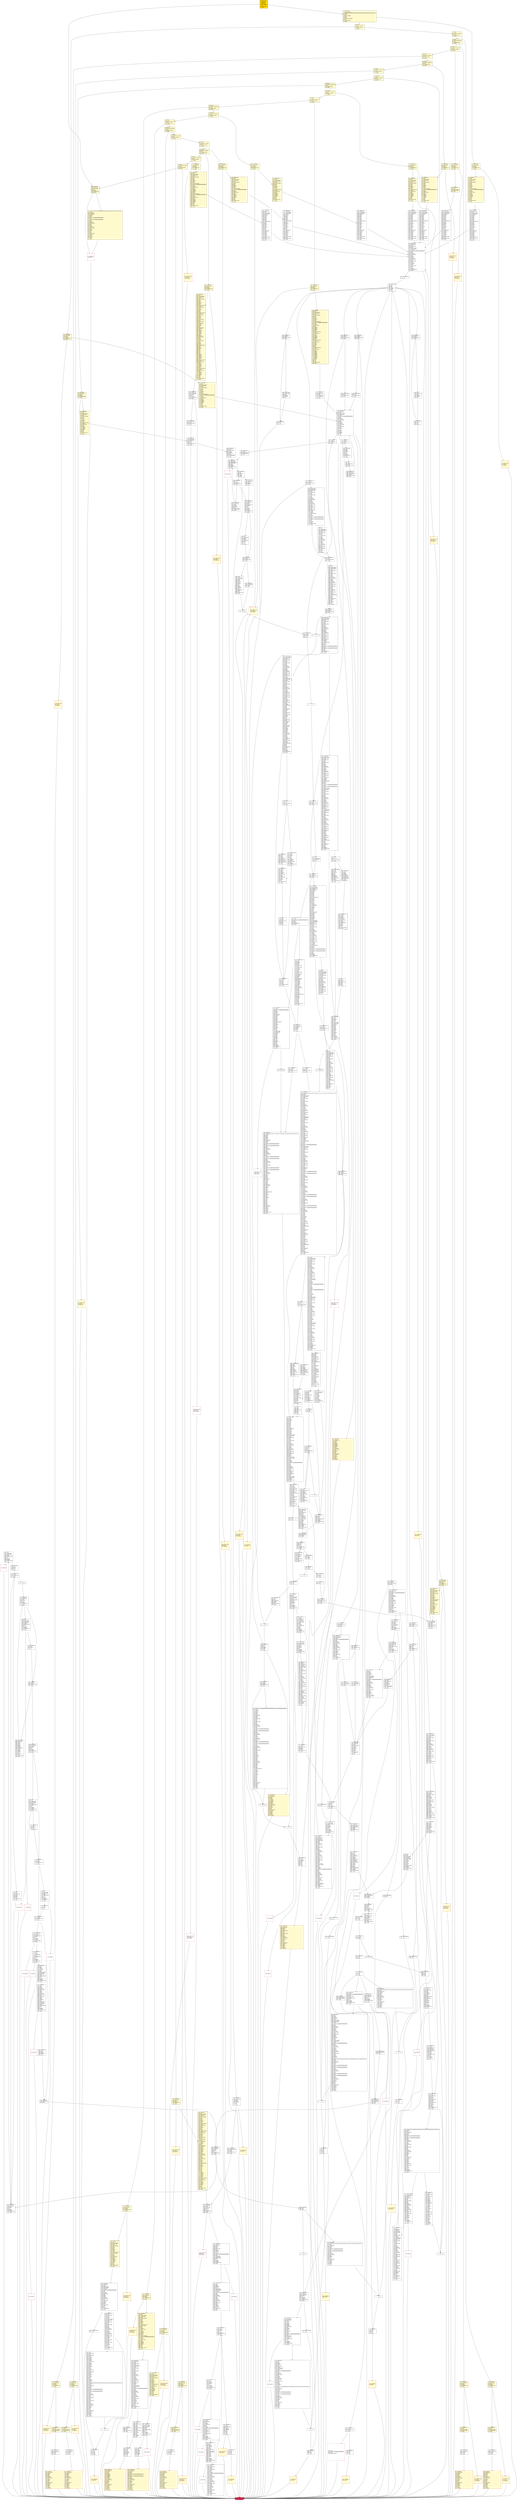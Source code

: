 digraph G {
bgcolor=transparent rankdir=UD;
node [shape=box style=filled color=black fillcolor=white fontname=arial fontcolor=black];
7574 [label="7574: POP\l7575: PUSH1 0x00\l7577: PUSH1 0x05\l7579: DUP3\l7580: PUSH2 0x0100\l7583: DUP2\l7584: LT\l7585: ISZERO\l7586: ISZERO\l7587: PUSH2 0x1da8\l7590: JUMPI\l" ];
2634 [label="2634: JUMPDEST\l2635: POP\l2636: POP\l2637: JUMP\l" ];
5364 [label="5364: PUSH2 0x15c6\l5367: JUMP\l" ];
4822 [label="4822: JUMPDEST\l4823: DUP1\l4824: ISZERO\l4825: PUSH2 0x1315\l4828: JUMPI\l" ];
5711 [label="5711: JUMPDEST\l5712: POP\l5713: POP\l5714: JUMP\l" ];
7648 [label="7648: JUMPDEST\l7649: ADD\l7650: SLOAD\l7651: EQ\l" ];
1971 [label="1971: JUMPDEST\l1972: PUSH1 0x01\l1974: DUP1\l1975: SLOAD\l1976: SUB\l1977: PUSH1 0x00\l1979: SLOAD\l1980: GT\l1981: ISZERO\l1982: PUSH2 0x07c6\l1985: JUMPI\l" ];
402 [label="402: JUMPDEST\l403: STOP\l" shape=Msquare color=crimson ];
404 [label="404: JUMPDEST\l405: CALLVALUE\l406: DUP1\l407: ISZERO\l408: PUSH2 0x01a0\l411: JUMPI\l" fillcolor=lemonchiffon ];
5368 [label="5368: JUMPDEST\l5369: DUP3\l5370: PUSH1 0x02\l5372: EXP\l5373: SWAP2\l5374: POP\l5375: PUSH2 0x0106\l5378: PUSH1 0x00\l5380: DUP6\l5381: PUSH1 0x00\l5383: NOT\l5384: AND\l5385: PUSH1 0x00\l5387: NOT\l5388: AND\l5389: DUP2\l5390: MSTORE\l5391: PUSH1 0x20\l5393: ADD\l5394: SWAP1\l5395: DUP2\l5396: MSTORE\l5397: PUSH1 0x20\l5399: ADD\l5400: PUSH1 0x00\l5402: SHA3\l5403: SWAP1\l5404: POP\l5405: PUSH1 0x00\l5407: DUP3\l5408: DUP3\l5409: PUSH1 0x01\l5411: ADD\l5412: SLOAD\l5413: AND\l5414: GT\l5415: ISZERO\l5416: PUSH2 0x15c5\l5419: JUMPI\l" ];
2008 [label="2008: JUMPDEST\l2009: ADD\l2010: DUP2\l2011: SWAP1\l2012: SSTORE\l2013: POP\l2014: PUSH1 0x00\l2016: PUSH2 0x0105\l2019: PUSH1 0x00\l2021: DUP6\l2022: PUSH20 0xffffffffffffffffffffffffffffffffffffffff\l2043: AND\l2044: DUP2\l2045: MSTORE\l2046: PUSH1 0x20\l2048: ADD\l2049: SWAP1\l2050: DUP2\l2051: MSTORE\l2052: PUSH1 0x20\l2054: ADD\l2055: PUSH1 0x00\l2057: SHA3\l2058: DUP2\l2059: SWAP1\l2060: SSTORE\l2061: POP\l2062: PUSH2 0x0815\l2065: PUSH2 0x1c4c\l2068: JUMP\l" ];
4260 [label="4260: PUSH2 0x10df\l4263: DUP6\l4264: DUP6\l4265: DUP6\l4266: DUP1\l4267: DUP1\l4268: PUSH1 0x1f\l4270: ADD\l4271: PUSH1 0x20\l4273: DUP1\l4274: SWAP2\l4275: DIV\l4276: MUL\l4277: PUSH1 0x20\l4279: ADD\l4280: PUSH1 0x40\l4282: MLOAD\l4283: SWAP1\l4284: DUP2\l4285: ADD\l4286: PUSH1 0x40\l4288: MSTORE\l4289: DUP1\l4290: SWAP4\l4291: SWAP3\l4292: SWAP2\l4293: SWAP1\l4294: DUP2\l4295: DUP2\l4296: MSTORE\l4297: PUSH1 0x20\l4299: ADD\l4300: DUP4\l4301: DUP4\l4302: DUP1\l4303: DUP3\l4304: DUP5\l4305: CALLDATACOPY\l4306: DUP3\l4307: ADD\l4308: SWAP2\l4309: POP\l4310: POP\l4311: POP\l4312: POP\l4313: POP\l4314: POP\l4315: PUSH2 0x1ebd\l4318: JUMP\l" ];
285 [label="285: JUMPDEST\l286: PUSH1 0x00\l288: CALLVALUE\l289: GT\l290: ISZERO\l291: PUSH2 0x0192\l294: JUMPI\l" fillcolor=lemonchiffon ];
950 [label="950: PUSH1 0x00\l952: DUP1\l953: REVERT\l" fillcolor=lemonchiffon shape=Msquare color=crimson ];
8316 [label="8316: PUSH1 0x00\l8318: DUP2\l8319: PUSH1 0x00\l8321: SWAP1\l8322: SSTORE\l8323: POP\l8324: PUSH1 0x01\l8326: ADD\l8327: PUSH2 0x2073\l8330: JUMP\l" ];
3899 [label="3899: JUMPDEST\l3900: DUP3\l3901: ADD\l3902: SWAP2\l3903: SWAP1\l3904: PUSH1 0x00\l3906: MSTORE\l3907: PUSH1 0x20\l3909: PUSH1 0x00\l3911: SHA3\l3912: SWAP1\l" ];
6418 [label="6418: JUMPDEST\l6419: DUP3\l6420: PUSH20 0xffffffffffffffffffffffffffffffffffffffff\l6441: AND\l6442: PUSH1 0x05\l6444: DUP4\l6445: PUSH2 0x0100\l6448: DUP2\l6449: LT\l6450: ISZERO\l6451: ISZERO\l6452: PUSH2 0x1939\l6455: JUMPI\l" ];
7926 [label="7926: JUMPDEST\l7927: GT\l7928: ISZERO\l7929: PUSH2 0x1f13\l7932: JUMPI\l" ];
905 [label="905: PUSH1 0x00\l907: DUP1\l908: REVERT\l" fillcolor=lemonchiffon shape=Msquare color=crimson ];
6783 [label="6783: PUSH2 0x1c44\l6786: JUMP\l" ];
7955 [label="7955: JUMPDEST\l7956: PUSH1 0x03\l7958: SLOAD\l7959: DUP3\l7960: PUSH1 0x03\l7962: SLOAD\l7963: ADD\l7964: LT\l7965: ISZERO\l7966: DUP1\l7967: ISZERO\l7968: PUSH2 0x1f2f\l7971: JUMPI\l" ];
4829 [label="4829: POP\l4830: PUSH1 0x00\l4832: PUSH2 0x0108\l4835: PUSH1 0x00\l4837: DUP5\l4838: PUSH1 0x00\l4840: NOT\l4841: AND\l4842: PUSH1 0x00\l4844: NOT\l4845: AND\l4846: DUP2\l4847: MSTORE\l4848: PUSH1 0x20\l4850: ADD\l4851: SWAP1\l4852: DUP2\l4853: MSTORE\l4854: PUSH1 0x20\l4856: ADD\l4857: PUSH1 0x00\l4859: SHA3\l4860: PUSH1 0x02\l4862: ADD\l4863: DUP1\l4864: SLOAD\l4865: PUSH1 0x01\l4867: DUP2\l4868: PUSH1 0x01\l4870: AND\l4871: ISZERO\l4872: PUSH2 0x0100\l4875: MUL\l4876: SUB\l4877: AND\l4878: PUSH1 0x02\l4880: SWAP1\l4881: DIV\l4882: SWAP1\l4883: POP\l4884: EQ\l" ];
2663 [label="2663: PUSH1 0x00\l2665: PUSH2 0x0108\l2668: PUSH1 0x00\l2670: DUP7\l2671: PUSH1 0x00\l2673: NOT\l2674: AND\l2675: PUSH1 0x00\l2677: NOT\l2678: AND\l2679: DUP2\l2680: MSTORE\l2681: PUSH1 0x20\l2683: ADD\l2684: SWAP1\l2685: DUP2\l2686: MSTORE\l2687: PUSH1 0x20\l2689: ADD\l2690: PUSH1 0x00\l2692: SHA3\l2693: PUSH1 0x00\l2695: ADD\l2696: PUSH1 0x00\l2698: SWAP1\l2699: SLOAD\l2700: SWAP1\l2701: PUSH2 0x0100\l2704: EXP\l2705: SWAP1\l2706: DIV\l2707: PUSH20 0xffffffffffffffffffffffffffffffffffffffff\l2728: AND\l2729: PUSH20 0xffffffffffffffffffffffffffffffffffffffff\l2750: AND\l2751: EQ\l2752: ISZERO\l2753: DUP1\l2754: PUSH2 0x0aeb\l2757: JUMPI\l" ];
7551 [label="7551: JUMPDEST\l7552: PUSH1 0x01\l7554: SLOAD\l7555: DUP2\l7556: LT\l7557: ISZERO\l7558: PUSH2 0x1eba\l7561: JUMPI\l" ];
5084 [label="5084: PUSH32 0x1733cbb53659d713b79580f79f3f9ff215f78a7c7aa45890f3b89fc5cddfbf32\l5117: DUP3\l5118: CALLER\l5119: DUP8\l5120: DUP10\l5121: DUP9\l5122: DUP9\l5123: PUSH1 0x40\l5125: MLOAD\l5126: DUP1\l5127: DUP8\l5128: PUSH1 0x00\l5130: NOT\l5131: AND\l5132: PUSH1 0x00\l5134: NOT\l5135: AND\l5136: DUP2\l5137: MSTORE\l5138: PUSH1 0x20\l5140: ADD\l5141: DUP7\l5142: PUSH20 0xffffffffffffffffffffffffffffffffffffffff\l5163: AND\l5164: PUSH20 0xffffffffffffffffffffffffffffffffffffffff\l5185: AND\l5186: DUP2\l5187: MSTORE\l5188: PUSH1 0x20\l5190: ADD\l5191: DUP6\l5192: DUP2\l5193: MSTORE\l5194: PUSH1 0x20\l5196: ADD\l5197: DUP5\l5198: PUSH20 0xffffffffffffffffffffffffffffffffffffffff\l5219: AND\l5220: PUSH20 0xffffffffffffffffffffffffffffffffffffffff\l5241: AND\l5242: DUP2\l5243: MSTORE\l5244: PUSH1 0x20\l5246: ADD\l5247: DUP1\l5248: PUSH1 0x20\l5250: ADD\l5251: DUP3\l5252: DUP2\l5253: SUB\l5254: DUP3\l5255: MSTORE\l5256: DUP5\l5257: DUP5\l5258: DUP3\l5259: DUP2\l5260: DUP2\l5261: MSTORE\l5262: PUSH1 0x20\l5264: ADD\l5265: SWAP3\l5266: POP\l5267: DUP1\l5268: DUP3\l5269: DUP5\l5270: CALLDATACOPY\l5271: DUP3\l5272: ADD\l5273: SWAP2\l5274: POP\l5275: POP\l5276: SWAP8\l5277: POP\l5278: POP\l5279: POP\l5280: POP\l5281: POP\l5282: POP\l5283: POP\l5284: POP\l5285: PUSH1 0x40\l5287: MLOAD\l5288: DUP1\l5289: SWAP2\l5290: SUB\l5291: SWAP1\l5292: LOG1\l" ];
6716 [label="6716: JUMPDEST\l6717: PUSH1 0x02\l6719: SLOAD\l6720: DUP2\l6721: JUMP\l" ];
469 [label="469: JUMPDEST\l470: STOP\l" fillcolor=lemonchiffon shape=Msquare color=crimson ];
186 [label="186: DUP1\l187: PUSH4 0xb75c7dc6\l192: EQ\l193: PUSH2 0x045c\l196: JUMPI\l" fillcolor=lemonchiffon ];
995 [label="995: PUSH1 0x00\l997: DUP1\l998: REVERT\l" fillcolor=lemonchiffon shape=Msquare color=crimson ];
8353 [label="8353: PUSH1 0x00\l8355: DUP2\l8356: PUSH1 0x00\l8358: SWAP1\l8359: SSTORE\l8360: POP\l8361: PUSH1 0x01\l8363: ADD\l8364: PUSH2 0x2098\l8367: JUMP\l" ];
824 [label="824: JUMPDEST\l825: CALLVALUE\l826: DUP1\l827: ISZERO\l828: PUSH2 0x0344\l831: JUMPI\l" fillcolor=lemonchiffon ];
6009 [label="6009: DUP3\l6010: DUP2\l6011: DUP2\l6012: MLOAD\l6013: DUP2\l6014: LT\l6015: ISZERO\l6016: ISZERO\l6017: PUSH2 0x1786\l6020: JUMPI\l" ];
5941 [label="5941: JUMPDEST\l5942: ADD\l5943: DUP2\l5944: SWAP1\l5945: SSTORE\l5946: POP\l5947: PUSH1 0x01\l5949: PUSH2 0x0105\l5952: PUSH1 0x00\l5954: CALLER\l5955: PUSH20 0xffffffffffffffffffffffffffffffffffffffff\l5976: AND\l5977: DUP2\l5978: MSTORE\l5979: PUSH1 0x20\l5981: ADD\l5982: SWAP1\l5983: DUP2\l5984: MSTORE\l5985: PUSH1 0x20\l5987: ADD\l5988: PUSH1 0x00\l5990: SHA3\l5991: DUP2\l5992: SWAP1\l5993: SSTORE\l5994: POP\l5995: PUSH1 0x00\l5997: SWAP1\l5998: POP\l" ];
1913 [label="1913: PUSH2 0x0105\l1916: PUSH1 0x00\l1918: DUP5\l1919: PUSH20 0xffffffffffffffffffffffffffffffffffffffff\l1940: AND\l1941: DUP2\l1942: MSTORE\l1943: PUSH1 0x20\l1945: ADD\l1946: SWAP1\l1947: DUP2\l1948: MSTORE\l1949: PUSH1 0x20\l1951: ADD\l1952: PUSH1 0x00\l1954: SHA3\l1955: SLOAD\l1956: SWAP2\l1957: POP\l1958: PUSH1 0x00\l1960: DUP3\l1961: EQ\l1962: ISZERO\l1963: PUSH2 0x07b3\l1966: JUMPI\l" ];
7409 [label="7409: INVALID\l" shape=Msquare color=crimson ];
1116 [label="1116: JUMPDEST\l1117: CALLVALUE\l1118: DUP1\l1119: ISZERO\l1120: PUSH2 0x0468\l1123: JUMPI\l" fillcolor=lemonchiffon ];
4085 [label="4085: PUSH1 0x00\l4087: DUP1\l4088: REVERT\l" shape=Msquare color=crimson ];
7910 [label="7910: JUMPDEST\l7911: ISZERO\l7912: PUSH2 0x1f53\l7915: JUMPI\l" ];
8301 [label="8301: JUMPDEST\l8302: PUSH2 0x208f\l8305: SWAP2\l8306: SWAP1\l" ];
999 [label="999: JUMPDEST\l1000: POP\l1001: PUSH2 0x043e\l1004: PUSH1 0x04\l1006: DUP1\l1007: CALLDATASIZE\l1008: SUB\l1009: DUP2\l1010: ADD\l1011: SWAP1\l1012: DUP1\l1013: DUP1\l1014: CALLDATALOAD\l1015: PUSH20 0xffffffffffffffffffffffffffffffffffffffff\l1036: AND\l1037: SWAP1\l1038: PUSH1 0x20\l1040: ADD\l1041: SWAP1\l1042: SWAP3\l1043: SWAP2\l1044: SWAP1\l1045: DUP1\l1046: CALLDATALOAD\l1047: SWAP1\l1048: PUSH1 0x20\l1050: ADD\l1051: SWAP1\l1052: SWAP3\l1053: SWAP2\l1054: SWAP1\l1055: DUP1\l1056: CALLDATALOAD\l1057: SWAP1\l1058: PUSH1 0x20\l1060: ADD\l1061: SWAP1\l1062: DUP3\l1063: ADD\l1064: DUP1\l1065: CALLDATALOAD\l1066: SWAP1\l1067: PUSH1 0x20\l1069: ADD\l1070: SWAP2\l1071: SWAP1\l1072: SWAP2\l1073: SWAP3\l1074: SWAP4\l1075: SWAP2\l1076: SWAP3\l1077: SWAP4\l1078: SWAP1\l1079: POP\l1080: POP\l1081: POP\l1082: PUSH2 0x1049\l1085: JUMP\l" fillcolor=lemonchiffon ];
416 [label="416: JUMPDEST\l417: POP\l418: PUSH2 0x01d5\l421: PUSH1 0x04\l423: DUP1\l424: CALLDATASIZE\l425: SUB\l426: DUP2\l427: ADD\l428: SWAP1\l429: DUP1\l430: DUP1\l431: CALLDATALOAD\l432: PUSH20 0xffffffffffffffffffffffffffffffffffffffff\l453: AND\l454: SWAP1\l455: PUSH1 0x20\l457: ADD\l458: SWAP1\l459: SWAP3\l460: SWAP2\l461: SWAP1\l462: POP\l463: POP\l464: POP\l465: PUSH2 0x074b\l468: JUMP\l" fillcolor=lemonchiffon ];
871 [label="871: JUMPDEST\l872: PUSH1 0x40\l874: MLOAD\l875: DUP1\l876: DUP3\l877: ISZERO\l878: ISZERO\l879: ISZERO\l880: ISZERO\l881: DUP2\l882: MSTORE\l883: PUSH1 0x20\l885: ADD\l886: SWAP2\l887: POP\l888: POP\l889: PUSH1 0x40\l891: MLOAD\l892: DUP1\l893: SWAP2\l894: SUB\l895: SWAP1\l896: RETURN\l" fillcolor=lemonchiffon shape=Msquare color=crimson ];
8331 [label="8331: JUMPDEST\l8332: POP\l8333: SWAP1\l8334: JUMP\l" ];
131 [label="131: DUP1\l132: PUSH4 0x746c9171\l137: EQ\l138: PUSH2 0x030d\l141: JUMPI\l" fillcolor=lemonchiffon ];
6213 [label="6213: JUMPDEST\l6214: ISZERO\l6215: PUSH2 0x1863\l6218: JUMPI\l" ];
4169 [label="4169: JUMPDEST\l4170: PUSH1 0x00\l4172: DUP1\l4173: PUSH2 0x1055\l4176: CALLER\l4177: PUSH2 0x0887\l4180: JUMP\l" ];
8368 [label="8368: JUMPDEST\l8369: POP\l8370: SWAP1\l8371: JUMP\l" ];
2178 [label="2178: JUMPDEST\l2179: POP\l2180: POP\l2181: POP\l2182: JUMP\l" ];
7652 [label="7652: JUMPDEST\l7653: ISZERO\l7654: PUSH2 0x1e01\l7657: JUMPI\l" ];
1534 [label="1534: JUMPDEST\l1535: STOP\l" fillcolor=lemonchiffon shape=Msquare color=crimson ];
6282 [label="6282: JUMPDEST\l6283: POP\l6284: POP\l6285: POP\l6286: JUMP\l" ];
714 [label="714: JUMPDEST\l715: CALLVALUE\l716: DUP1\l717: ISZERO\l718: PUSH2 0x02d6\l721: JUMPI\l" fillcolor=lemonchiffon ];
1836 [label="1836: JUMPDEST\l1837: POP\l1838: PUSH2 0x0735\l1841: PUSH2 0x1a3c\l1844: JUMP\l" fillcolor=lemonchiffon ];
1315 [label="1315: JUMPDEST\l1316: CALLVALUE\l1317: DUP1\l1318: ISZERO\l1319: PUSH2 0x052f\l1322: JUMPI\l" fillcolor=lemonchiffon ];
3880 [label="3880: PUSH2 0x0100\l3883: DUP1\l3884: DUP4\l3885: SLOAD\l3886: DIV\l3887: MUL\l3888: DUP4\l3889: MSTORE\l3890: SWAP2\l3891: PUSH1 0x20\l3893: ADD\l3894: SWAP2\l3895: PUSH2 0x0f66\l3898: JUMP\l" ];
153 [label="153: DUP1\l154: PUSH4 0x9da5e0eb\l159: EQ\l160: PUSH2 0x0381\l163: JUMPI\l" fillcolor=lemonchiffon ];
7387 [label="7387: JUMPDEST\l7388: POP\l7389: POP\l7390: PUSH1 0x00\l7392: PUSH1 0x01\l7394: MUL\l7395: PUSH2 0x0107\l7398: DUP3\l7399: DUP2\l7400: SLOAD\l7401: DUP2\l7402: LT\l7403: ISZERO\l7404: ISZERO\l7405: PUSH2 0x1cf2\l7408: JUMPI\l" ];
2657 [label="2657: JUMPDEST\l2658: ISZERO\l2659: PUSH2 0x0fe2\l2662: JUMPI\l" ];
5710 [label="5710: JUMPDEST\l" ];
2644 [label="2644: JUMPDEST\l2645: PUSH1 0x00\l2647: DUP1\l2648: DUP3\l2649: PUSH2 0x0a61\l2652: DUP2\l2653: PUSH2 0x1a42\l2656: JUMP\l" ];
2633 [label="2633: JUMPDEST\l" ];
7972 [label="7972: POP\l7973: PUSH1 0x02\l7975: SLOAD\l7976: DUP3\l7977: PUSH1 0x03\l7979: SLOAD\l7980: ADD\l7981: GT\l7982: ISZERO\l" ];
6101 [label="6101: JUMPDEST\l6102: SWAP1\l6103: PUSH1 0x20\l6105: ADD\l6106: SWAP1\l6107: PUSH1 0x20\l6109: MUL\l6110: ADD\l6111: MLOAD\l6112: PUSH20 0xffffffffffffffffffffffffffffffffffffffff\l6133: AND\l6134: DUP2\l6135: MSTORE\l6136: PUSH1 0x20\l6138: ADD\l6139: SWAP1\l6140: DUP2\l6141: MSTORE\l6142: PUSH1 0x20\l6144: ADD\l6145: PUSH1 0x00\l6147: SHA3\l6148: DUP2\l6149: SWAP1\l6150: SSTORE\l6151: POP\l6152: DUP1\l6153: PUSH1 0x01\l6155: ADD\l6156: SWAP1\l6157: POP\l6158: PUSH2 0x176f\l6161: JUMP\l" ];
7453 [label="7453: JUMPDEST\l7454: SWAP1\l7455: PUSH1 0x00\l7457: MSTORE\l7458: PUSH1 0x20\l7460: PUSH1 0x00\l7462: SHA3\l7463: ADD\l7464: SLOAD\l7465: PUSH1 0x00\l7467: NOT\l7468: AND\l7469: PUSH1 0x00\l7471: NOT\l7472: AND\l7473: DUP2\l7474: MSTORE\l7475: PUSH1 0x20\l7477: ADD\l7478: SWAP1\l7479: DUP2\l7480: MSTORE\l7481: PUSH1 0x20\l7483: ADD\l7484: PUSH1 0x00\l7486: SHA3\l7487: PUSH1 0x00\l7489: DUP1\l7490: DUP3\l7491: ADD\l7492: PUSH1 0x00\l7494: SWAP1\l7495: SSTORE\l7496: PUSH1 0x01\l7498: DUP3\l7499: ADD\l7500: PUSH1 0x00\l7502: SWAP1\l7503: SSTORE\l7504: PUSH1 0x02\l7506: DUP3\l7507: ADD\l7508: PUSH1 0x00\l7510: SWAP1\l7511: SSTORE\l7512: POP\l7513: POP\l" ];
5574 [label="5574: JUMPDEST\l5575: POP\l5576: POP\l5577: POP\l5578: POP\l5579: JUMP\l" ];
1832 [label="1832: PUSH1 0x00\l1834: DUP1\l1835: REVERT\l" fillcolor=lemonchiffon shape=Msquare color=crimson ];
274 [label="274: DUP1\l275: PUSH4 0xf1736d86\l280: EQ\l281: PUSH2 0x0720\l284: JUMPI\l" fillcolor=lemonchiffon ];
8179 [label="8179: JUMPDEST\l8180: DUP3\l8181: DUP2\l8182: GT\l8183: ISZERO\l8184: PUSH2 0x200e\l8187: JUMPI\l" ];
7753 [label="7753: PUSH1 0x05\l7755: PUSH1 0x01\l7757: SLOAD\l7758: PUSH2 0x0100\l7761: DUP2\l7762: LT\l7763: ISZERO\l7764: ISZERO\l7765: PUSH2 0x1e5a\l7768: JUMPI\l" ];
8057 [label="8057: POP\l8058: PUSH2 0x1f9d\l8061: JUMP\l" ];
3368 [label="3368: DUP1\l3369: PUSH1 0x1f\l3371: LT\l3372: PUSH2 0x0d43\l3375: JUMPI\l" ];
8263 [label="8263: JUMPDEST\l8264: POP\l8265: POP\l8266: POP\l8267: JUMP\l" ];
3101 [label="3101: DUP1\l3102: PUSH1 0x1f\l3104: LT\l3105: PUSH2 0x0c38\l3108: JUMPI\l" ];
164 [label="164: DUP1\l165: PUSH4 0xb20d30a9\l170: EQ\l171: PUSH2 0x03ae\l174: JUMPI\l" fillcolor=lemonchiffon ];
8024 [label="8024: JUMPDEST\l8025: POP\l8026: DUP1\l8027: SLOAD\l8028: PUSH1 0x01\l8030: DUP2\l8031: PUSH1 0x01\l8033: AND\l8034: ISZERO\l8035: PUSH2 0x0100\l8038: MUL\l8039: SUB\l8040: AND\l8041: PUSH1 0x02\l8043: SWAP1\l8044: DIV\l8045: PUSH1 0x00\l8047: DUP3\l8048: SSTORE\l8049: DUP1\l8050: PUSH1 0x1f\l8052: LT\l8053: PUSH2 0x1f7e\l8056: JUMPI\l" ];
8096 [label="8096: JUMPDEST\l8097: DUP3\l8098: DUP1\l8099: SLOAD\l8100: PUSH1 0x01\l8102: DUP2\l8103: PUSH1 0x01\l8105: AND\l8106: ISZERO\l8107: PUSH2 0x0100\l8110: MUL\l8111: SUB\l8112: AND\l8113: PUSH1 0x02\l8115: SWAP1\l8116: DIV\l8117: SWAP1\l8118: PUSH1 0x00\l8120: MSTORE\l8121: PUSH1 0x20\l8123: PUSH1 0x00\l8125: SHA3\l8126: SWAP1\l8127: PUSH1 0x1f\l8129: ADD\l8130: PUSH1 0x20\l8132: SWAP1\l8133: DIV\l8134: DUP2\l8135: ADD\l8136: SWAP3\l8137: DUP3\l8138: PUSH1 0x1f\l8140: LT\l8141: PUSH2 0x1fe1\l8144: JUMPI\l" ];
7788 [label="7788: JUMPDEST\l7789: ADD\l7790: DUP2\l7791: SWAP1\l7792: SSTORE\l7793: POP\l7794: DUP1\l7795: PUSH2 0x0105\l7798: PUSH1 0x00\l7800: PUSH1 0x05\l7802: DUP5\l7803: PUSH2 0x0100\l7806: DUP2\l7807: LT\l7808: ISZERO\l7809: ISZERO\l7810: PUSH2 0x1e87\l7813: JUMPI\l" ];
789 [label="789: PUSH1 0x00\l791: DUP1\l792: REVERT\l" fillcolor=lemonchiffon shape=Msquare color=crimson ];
8375 [label="8375: EXIT BLOCK\l" fillcolor=crimson ];
2374 [label="2374: JUMPDEST\l2375: PUSH2 0x094e\l2378: PUSH2 0x1c4c\l2381: JUMP\l" ];
295 [label="295: PUSH32 0xe1fffcc4923d04b559f4d29a8bfc6cda04eb5b0d3c460751c2402c5c5cc9109c\l328: CALLER\l329: CALLVALUE\l330: PUSH1 0x40\l332: MLOAD\l333: DUP1\l334: DUP4\l335: PUSH20 0xffffffffffffffffffffffffffffffffffffffff\l356: AND\l357: PUSH20 0xffffffffffffffffffffffffffffffffffffffff\l378: AND\l379: DUP2\l380: MSTORE\l381: PUSH1 0x20\l383: ADD\l384: DUP3\l385: DUP2\l386: MSTORE\l387: PUSH1 0x20\l389: ADD\l390: SWAP3\l391: POP\l392: POP\l393: POP\l394: PUSH1 0x40\l396: MLOAD\l397: DUP1\l398: SWAP2\l399: SUB\l400: SWAP1\l401: LOG1\l" fillcolor=lemonchiffon ];
4210 [label="4210: JUMPDEST\l4211: DUP1\l4212: PUSH2 0x107f\l4215: JUMPI\l" ];
7289 [label="7289: INVALID\l" shape=Msquare color=crimson ];
8220 [label="8220: JUMPDEST\l8221: POP\l8222: SWAP1\l8223: JUMP\l" ];
1867 [label="1867: JUMPDEST\l1868: PUSH1 0x00\l1870: DUP1\l1871: CALLDATASIZE\l1872: PUSH1 0x40\l1874: MLOAD\l1875: DUP1\l1876: DUP4\l1877: DUP4\l1878: DUP1\l1879: DUP3\l1880: DUP5\l1881: CALLDATACOPY\l1882: DUP3\l1883: ADD\l1884: SWAP2\l1885: POP\l1886: POP\l1887: SWAP3\l1888: POP\l1889: POP\l1890: POP\l1891: PUSH1 0x40\l1893: MLOAD\l1894: DUP1\l1895: SWAP2\l1896: SUB\l1897: SWAP1\l1898: SHA3\l1899: PUSH2 0x0773\l1902: DUP2\l1903: PUSH2 0x1a42\l1906: JUMP\l" ];
2864 [label="2864: PUSH1 0x00\l2866: PUSH2 0x0108\l2869: PUSH1 0x00\l2871: DUP7\l2872: PUSH1 0x00\l2874: NOT\l2875: AND\l2876: PUSH1 0x00\l2878: NOT\l2879: AND\l2880: DUP2\l2881: MSTORE\l2882: PUSH1 0x20\l2884: ADD\l2885: SWAP1\l2886: DUP2\l2887: MSTORE\l2888: PUSH1 0x20\l2890: ADD\l2891: PUSH1 0x00\l2893: SHA3\l2894: PUSH1 0x00\l2896: ADD\l2897: PUSH1 0x00\l2899: SWAP1\l2900: SLOAD\l2901: SWAP1\l2902: PUSH2 0x0100\l2905: EXP\l2906: SWAP1\l2907: DIV\l2908: PUSH20 0xffffffffffffffffffffffffffffffffffffffff\l2929: AND\l2930: PUSH20 0xffffffffffffffffffffffffffffffffffffffff\l2951: AND\l2952: EQ\l2953: ISZERO\l2954: PUSH2 0x0c74\l2957: JUMPI\l" ];
6920 [label="6920: JUMPDEST\l6921: DUP3\l6922: PUSH1 0x02\l6924: EXP\l6925: SWAP1\l6926: POP\l6927: PUSH1 0x00\l6929: DUP2\l6930: DUP4\l6931: PUSH1 0x01\l6933: ADD\l6934: SLOAD\l6935: AND\l6936: EQ\l6937: ISZERO\l6938: PUSH2 0x1c43\l6941: JUMPI\l" ];
1536 [label="1536: JUMPDEST\l1537: CALLVALUE\l1538: DUP1\l1539: ISZERO\l1540: PUSH2 0x060c\l1543: JUMPI\l" fillcolor=lemonchiffon ];
832 [label="832: PUSH1 0x00\l834: DUP1\l835: REVERT\l" fillcolor=lemonchiffon shape=Msquare color=crimson ];
7869 [label="7869: JUMPDEST\l7870: PUSH1 0x00\l7872: SWAP3\l7873: SWAP2\l7874: POP\l7875: POP\l7876: JUMP\l" ];
683 [label="683: JUMPDEST\l684: POP\l685: PUSH2 0x02b4\l688: PUSH2 0x0901\l691: JUMP\l" fillcolor=lemonchiffon ];
5295 [label="5295: JUMPDEST\l5296: POP\l5297: SWAP5\l5298: SWAP4\l5299: POP\l5300: POP\l5301: POP\l5302: POP\l5303: JUMP\l" ];
2237 [label="2237: JUMPDEST\l2238: PUSH1 0x01\l2240: SLOAD\l2241: DUP2\l2242: JUMP\l" ];
7693 [label="7693: POP\l7694: PUSH1 0x00\l7696: PUSH1 0x05\l7698: PUSH1 0x01\l7700: SLOAD\l7701: PUSH2 0x0100\l7704: DUP2\l7705: LT\l7706: ISZERO\l7707: ISZERO\l7708: PUSH2 0x1e21\l7711: JUMPI\l" ];
5890 [label="5890: JUMPDEST\l5891: PUSH1 0x01\l5893: DUP4\l5894: MLOAD\l5895: ADD\l5896: PUSH1 0x01\l5898: DUP2\l5899: SWAP1\l5900: SSTORE\l5901: POP\l5902: CALLER\l5903: PUSH20 0xffffffffffffffffffffffffffffffffffffffff\l5924: AND\l5925: PUSH1 0x05\l5927: PUSH1 0x01\l5929: PUSH2 0x0100\l5932: DUP2\l5933: LT\l5934: ISZERO\l5935: ISZERO\l5936: PUSH2 0x1735\l5939: JUMPI\l" ];
2382 [label="2382: JUMPDEST\l2383: PUSH1 0xfa\l2385: PUSH1 0x01\l2387: SLOAD\l2388: LT\l2389: ISZERO\l2390: ISZERO\l2391: PUSH2 0x0963\l2394: JUMPI\l" ];
6709 [label="6709: JUMPDEST\l" ];
679 [label="679: PUSH1 0x00\l681: DUP1\l682: REVERT\l" fillcolor=lemonchiffon shape=Msquare color=crimson ];
7592 [label="7592: JUMPDEST\l7593: ADD\l7594: SLOAD\l7595: EQ\l7596: ISZERO\l" ];
263 [label="263: DUP1\l264: PUSH4 0xf00d4b5d\l269: EQ\l270: PUSH2 0x06bd\l273: JUMPI\l" fillcolor=lemonchiffon ];
7983 [label="7983: JUMPDEST\l7984: ISZERO\l7985: PUSH2 0x1f4d\l7988: JUMPI\l" ];
897 [label="897: JUMPDEST\l898: CALLVALUE\l899: DUP1\l900: ISZERO\l901: PUSH2 0x038d\l904: JUMPI\l" fillcolor=lemonchiffon ];
471 [label="471: JUMPDEST\l472: CALLVALUE\l473: DUP1\l474: ISZERO\l475: PUSH2 0x01e3\l478: JUMPI\l" fillcolor=lemonchiffon ];
2478 [label="2478: INVALID\l" shape=Msquare color=crimson ];
1907 [label="1907: JUMPDEST\l1908: ISZERO\l1909: PUSH2 0x0882\l1912: JUMPI\l" ];
3109 [label="3109: PUSH2 0x0100\l3112: DUP1\l3113: DUP4\l3114: SLOAD\l3115: DIV\l3116: MUL\l3117: DUP4\l3118: MSTORE\l3119: SWAP2\l3120: PUSH1 0x20\l3122: ADD\l3123: SWAP2\l3124: PUSH2 0x0c63\l3127: JUMP\l" ];
7236 [label="7236: JUMPDEST\l7237: POP\l7238: POP\l7239: POP\l7240: SWAP2\l7241: SWAP1\l7242: POP\l7243: JUMP\l" ];
7591 [label="7591: INVALID\l" shape=Msquare color=crimson ];
2077 [label="2077: JUMPDEST\l2078: PUSH32 0x58619076adf5bb0943d100ef88d52d7c3fd691b19d3a9071b555b651fbf418da\l2111: DUP4\l2112: PUSH1 0x40\l2114: MLOAD\l2115: DUP1\l2116: DUP3\l2117: PUSH20 0xffffffffffffffffffffffffffffffffffffffff\l2138: AND\l2139: PUSH20 0xffffffffffffffffffffffffffffffffffffffff\l2160: AND\l2161: DUP2\l2162: MSTORE\l2163: PUSH1 0x20\l2165: ADD\l2166: SWAP2\l2167: POP\l2168: POP\l2169: PUSH1 0x40\l2171: MLOAD\l2172: DUP1\l2173: SWAP2\l2174: SUB\l2175: SWAP1\l2176: LOG1\l" ];
1163 [label="1163: JUMPDEST\l1164: STOP\l" fillcolor=lemonchiffon shape=Msquare color=crimson ];
536 [label="536: JUMPDEST\l537: PUSH1 0x40\l539: MLOAD\l540: DUP1\l541: DUP3\l542: ISZERO\l543: ISZERO\l544: ISZERO\l545: ISZERO\l546: DUP2\l547: MSTORE\l548: PUSH1 0x20\l550: ADD\l551: SWAP2\l552: POP\l553: POP\l554: PUSH1 0x40\l556: MLOAD\l557: DUP1\l558: SWAP2\l559: SUB\l560: SWAP1\l561: RETURN\l" fillcolor=lemonchiffon shape=Msquare color=crimson ];
987 [label="987: JUMPDEST\l988: CALLVALUE\l989: DUP1\l990: ISZERO\l991: PUSH2 0x03e7\l994: JUMPI\l" fillcolor=lemonchiffon ];
1208 [label="1208: JUMPDEST\l1209: STOP\l" fillcolor=lemonchiffon shape=Msquare color=crimson ];
4065 [label="4065: JUMPDEST\l" ];
5806 [label="5806: PUSH1 0x00\l5808: SWAP4\l5809: POP\l5810: PUSH2 0x16ca\l5813: JUMP\l" ];
4064 [label="4064: JUMPDEST\l" ];
656 [label="656: PUSH1 0x00\l658: DUP1\l659: REVERT\l" fillcolor=lemonchiffon shape=Msquare color=crimson ];
0 [label="0: PUSH1 0x80\l2: PUSH1 0x40\l4: MSTORE\l5: PUSH1 0x04\l7: CALLDATASIZE\l8: LT\l9: PUSH2 0x011d\l12: JUMPI\l" fillcolor=lemonchiffon shape=Msquare fillcolor=gold ];
2249 [label="2249: JUMPDEST\l2250: PUSH1 0x00\l2252: CALLDATASIZE\l2253: PUSH1 0x40\l2255: MLOAD\l2256: DUP1\l2257: DUP4\l2258: DUP4\l2259: DUP1\l2260: DUP3\l2261: DUP5\l2262: CALLDATACOPY\l2263: DUP3\l2264: ADD\l2265: SWAP2\l2266: POP\l2267: POP\l2268: SWAP3\l2269: POP\l2270: POP\l2271: POP\l2272: PUSH1 0x40\l2274: MLOAD\l2275: DUP1\l2276: SWAP2\l2277: SUB\l2278: SWAP1\l2279: SHA3\l2280: PUSH2 0x08f0\l2283: DUP2\l2284: PUSH2 0x1a42\l2287: JUMP\l" ];
8019 [label="8019: JUMPDEST\l8020: SWAP2\l8021: SWAP1\l8022: POP\l8023: JUMP\l" ];
605 [label="605: JUMPDEST\l606: CALLVALUE\l607: DUP1\l608: ISZERO\l609: PUSH2 0x0269\l612: JUMPI\l" fillcolor=lemonchiffon ];
98 [label="98: DUP1\l99: PUSH4 0x5c52c2f5\l104: EQ\l105: PUSH2 0x0288\l108: JUMPI\l" fillcolor=lemonchiffon ];
5843 [label="5843: JUMPDEST\l5844: PUSH1 0x00\l5846: PUSH1 0x05\l5848: PUSH1 0x01\l5850: DUP4\l5851: ADD\l5852: PUSH2 0x0100\l5855: DUP2\l5856: LT\l5857: ISZERO\l5858: ISZERO\l5859: PUSH2 0x16e8\l5862: JUMPI\l" ];
562 [label="562: JUMPDEST\l563: CALLVALUE\l564: DUP1\l565: ISZERO\l566: PUSH2 0x023e\l569: JUMPI\l" fillcolor=lemonchiffon ];
1222 [label="1222: JUMPDEST\l1223: POP\l1224: PUSH2 0x0509\l1227: PUSH1 0x04\l1229: DUP1\l1230: CALLDATASIZE\l1231: SUB\l1232: DUP2\l1233: ADD\l1234: SWAP1\l1235: DUP1\l1236: DUP1\l1237: CALLDATALOAD\l1238: PUSH1 0x00\l1240: NOT\l1241: AND\l1242: SWAP1\l1243: PUSH1 0x20\l1245: ADD\l1246: SWAP1\l1247: SWAP3\l1248: SWAP2\l1249: SWAP1\l1250: DUP1\l1251: CALLDATALOAD\l1252: PUSH20 0xffffffffffffffffffffffffffffffffffffffff\l1273: AND\l1274: SWAP1\l1275: PUSH1 0x20\l1277: ADD\l1278: SWAP1\l1279: SWAP3\l1280: SWAP2\l1281: SWAP1\l1282: POP\l1283: POP\l1284: POP\l1285: PUSH2 0x1653\l1288: JUMP\l" fillcolor=lemonchiffon ];
2795 [label="2795: JUMPDEST\l2796: DUP1\l2797: PUSH2 0x0b2a\l2800: JUMPI\l" ];
8298 [label="8298: JUMPDEST\l8299: POP\l8300: JUMP\l" ];
7747 [label="7747: JUMPDEST\l7748: ISZERO\l7749: PUSH2 0x1eb5\l7752: JUMPI\l" ];
6831 [label="6831: PUSH1 0x00\l6833: SLOAD\l6834: DUP3\l6835: PUSH1 0x00\l6837: ADD\l6838: DUP2\l6839: SWAP1\l6840: SSTORE\l6841: POP\l6842: PUSH1 0x00\l6844: DUP3\l6845: PUSH1 0x01\l6847: ADD\l6848: DUP2\l6849: SWAP1\l6850: SSTORE\l6851: POP\l6852: PUSH2 0x0107\l6855: DUP1\l6856: SLOAD\l6857: DUP1\l6858: SWAP2\l6859: SWAP1\l6860: PUSH1 0x01\l6862: ADD\l6863: PUSH2 0x1ad8\l6866: SWAP2\l6867: SWAP1\l6868: PUSH2 0x2020\l6871: JUMP\l" ];
8092 [label="8092: JUMPDEST\l" ];
6351 [label="6351: JUMPDEST\l6352: PUSH2 0x0105\l6355: PUSH1 0x00\l6357: DUP6\l6358: PUSH20 0xffffffffffffffffffffffffffffffffffffffff\l6379: AND\l6380: DUP2\l6381: MSTORE\l6382: PUSH1 0x20\l6384: ADD\l6385: SWAP1\l6386: DUP2\l6387: MSTORE\l6388: PUSH1 0x20\l6390: ADD\l6391: PUSH1 0x00\l6393: SHA3\l6394: SLOAD\l6395: SWAP2\l6396: POP\l6397: PUSH1 0x00\l6399: DUP3\l6400: EQ\l6401: ISZERO\l6402: PUSH2 0x190a\l6405: JUMPI\l" ];
2858 [label="2858: JUMPDEST\l2859: ISZERO\l2860: PUSH2 0x0fe0\l2863: JUMPI\l" ];
909 [label="909: JUMPDEST\l910: POP\l911: PUSH2 0x03ac\l914: PUSH1 0x04\l916: DUP1\l917: CALLDATASIZE\l918: SUB\l919: DUP2\l920: ADD\l921: SWAP1\l922: DUP1\l923: DUP1\l924: CALLDATALOAD\l925: SWAP1\l926: PUSH1 0x20\l928: ADD\l929: SWAP1\l930: SWAP3\l931: SWAP2\l932: SWAP1\l933: POP\l934: POP\l935: POP\l936: PUSH2 0x0fe9\l939: JUMP\l" fillcolor=lemonchiffon ];
65 [label="65: DUP1\l66: PUSH4 0x2f54bf6e\l71: EQ\l72: PUSH2 0x01d7\l75: JUMPI\l" fillcolor=lemonchiffon ];
5886 [label="5886: PUSH1 0x00\l5888: DUP1\l5889: REVERT\l" shape=Msquare color=crimson ];
7718 [label="7718: JUMPDEST\l7719: DUP1\l7720: ISZERO\l7721: PUSH2 0x1e43\l7724: JUMPI\l" ];
7647 [label="7647: INVALID\l" shape=Msquare color=crimson ];
8207 [label="8207: JUMPDEST\l8208: POP\l8209: SWAP1\l8210: POP\l8211: PUSH2 0x201c\l8214: SWAP2\l8215: SWAP1\l8216: PUSH2 0x206d\l8219: JUMP\l" ];
1733 [label="1733: PUSH1 0x00\l1735: DUP1\l1736: REVERT\l" fillcolor=lemonchiffon shape=Msquare color=crimson ];
3933 [label="3933: DUP3\l3934: SWAP1\l3935: SUB\l3936: PUSH1 0x1f\l3938: AND\l3939: DUP3\l3940: ADD\l3941: SWAP2\l" ];
5864 [label="5864: JUMPDEST\l5865: ADD\l5866: SLOAD\l5867: SWAP1\l5868: POP\l5869: SWAP2\l5870: SWAP1\l5871: POP\l5872: JUMP\l" ];
7525 [label="7525: JUMPDEST\l7526: PUSH2 0x0107\l7529: PUSH1 0x00\l7531: PUSH2 0x1d74\l7534: SWAP2\l7535: SWAP1\l7536: PUSH2 0x204c\l7539: JUMP\l" ];
1824 [label="1824: JUMPDEST\l1825: CALLVALUE\l1826: DUP1\l1827: ISZERO\l1828: PUSH2 0x072c\l1831: JUMPI\l" fillcolor=lemonchiffon ];
5635 [label="5635: PUSH2 0x164e\l5638: JUMP\l" ];
219 [label="219: DUP1\l220: PUSH4 0xc41a360a\l225: EQ\l226: PUSH2 0x0523\l229: JUMPI\l" fillcolor=lemonchiffon ];
722 [label="722: PUSH1 0x00\l724: DUP1\l725: REVERT\l" fillcolor=lemonchiffon shape=Msquare color=crimson ];
6174 [label="6174: JUMPDEST\l6175: PUSH1 0x00\l6177: CALLDATASIZE\l6178: PUSH1 0x40\l6180: MLOAD\l6181: DUP1\l6182: DUP4\l6183: DUP4\l6184: DUP1\l6185: DUP3\l6186: DUP5\l6187: CALLDATACOPY\l6188: DUP3\l6189: ADD\l6190: SWAP2\l6191: POP\l6192: POP\l6193: SWAP3\l6194: POP\l6195: POP\l6196: POP\l6197: PUSH1 0x40\l6199: MLOAD\l6200: DUP1\l6201: SWAP2\l6202: SUB\l6203: SWAP1\l6204: SHA3\l6205: PUSH2 0x1845\l6208: DUP2\l6209: PUSH2 0x1a42\l6212: JUMP\l" ];
7616 [label="7616: JUMPDEST\l7617: PUSH1 0x01\l7619: DUP1\l7620: SLOAD\l7621: GT\l7622: DUP1\l7623: ISZERO\l7624: PUSH2 0x1de4\l7627: JUMPI\l" ];
7562 [label="7562: JUMPDEST\l7563: PUSH1 0x01\l7565: SLOAD\l7566: DUP2\l7567: LT\l7568: DUP1\l7569: ISZERO\l7570: PUSH2 0x1dad\l7573: JUMPI\l" ];
4891 [label="4891: DUP6\l4892: PUSH2 0x0108\l4895: PUSH1 0x00\l4897: DUP5\l4898: PUSH1 0x00\l4900: NOT\l4901: AND\l4902: PUSH1 0x00\l4904: NOT\l4905: AND\l4906: DUP2\l4907: MSTORE\l4908: PUSH1 0x20\l4910: ADD\l4911: SWAP1\l4912: DUP2\l4913: MSTORE\l4914: PUSH1 0x20\l4916: ADD\l4917: PUSH1 0x00\l4919: SHA3\l4920: PUSH1 0x00\l4922: ADD\l4923: PUSH1 0x00\l4925: PUSH2 0x0100\l4928: EXP\l4929: DUP2\l4930: SLOAD\l4931: DUP2\l4932: PUSH20 0xffffffffffffffffffffffffffffffffffffffff\l4953: MUL\l4954: NOT\l4955: AND\l4956: SWAP1\l4957: DUP4\l4958: PUSH20 0xffffffffffffffffffffffffffffffffffffffff\l4979: AND\l4980: MUL\l4981: OR\l4982: SWAP1\l4983: SSTORE\l4984: POP\l4985: DUP5\l4986: PUSH2 0x0108\l4989: PUSH1 0x00\l4991: DUP5\l4992: PUSH1 0x00\l4994: NOT\l4995: AND\l4996: PUSH1 0x00\l4998: NOT\l4999: AND\l5000: DUP2\l5001: MSTORE\l5002: PUSH1 0x20\l5004: ADD\l5005: SWAP1\l5006: DUP2\l5007: MSTORE\l5008: PUSH1 0x20\l5010: ADD\l5011: PUSH1 0x00\l5013: SHA3\l5014: PUSH1 0x01\l5016: ADD\l5017: DUP2\l5018: SWAP1\l5019: SSTORE\l5020: POP\l5021: DUP4\l5022: DUP4\l5023: PUSH2 0x0108\l5026: PUSH1 0x00\l5028: DUP6\l5029: PUSH1 0x00\l5031: NOT\l5032: AND\l5033: PUSH1 0x00\l5035: NOT\l5036: AND\l5037: DUP2\l5038: MSTORE\l5039: PUSH1 0x20\l5041: ADD\l5042: SWAP1\l5043: DUP2\l5044: MSTORE\l5045: PUSH1 0x20\l5047: ADD\l5048: PUSH1 0x00\l5050: SHA3\l5051: PUSH1 0x02\l5053: ADD\l5054: SWAP2\l5055: SWAP1\l5056: PUSH2 0x13ca\l5059: SWAP3\l5060: SWAP2\l5061: SWAP1\l5062: PUSH2 0x1fa0\l5065: JUMP\l" ];
3142 [label="3142: JUMPDEST\l3143: DUP2\l3144: SLOAD\l3145: DUP2\l3146: MSTORE\l3147: SWAP1\l3148: PUSH1 0x01\l3150: ADD\l3151: SWAP1\l3152: PUSH1 0x20\l3154: ADD\l3155: DUP1\l3156: DUP4\l3157: GT\l3158: PUSH2 0x0c46\l3161: JUMPI\l" ];
6456 [label="6456: INVALID\l" shape=Msquare color=crimson ];
2416 [label="2416: PUSH2 0x0a49\l2419: JUMP\l" ];
781 [label="781: JUMPDEST\l782: CALLVALUE\l783: DUP1\l784: ISZERO\l785: PUSH2 0x0319\l788: JUMPI\l" fillcolor=lemonchiffon ];
7861 [label="7861: JUMPDEST\l7862: PUSH2 0x1d7f\l7865: JUMP\l" ];
4187 [label="4187: PUSH1 0x00\l4189: DUP5\l4190: DUP5\l4191: SWAP1\l4192: POP\l4193: EQ\l4194: DUP1\l4195: ISZERO\l4196: PUSH2 0x1072\l4199: JUMPI\l" ];
6263 [label="6263: JUMPDEST\l6264: PUSH2 0x1880\l6267: DUP2\l6268: PUSH2 0x0fe9\l6271: JUMP\l" ];
570 [label="570: PUSH1 0x00\l572: DUP1\l573: REVERT\l" fillcolor=lemonchiffon shape=Msquare color=crimson ];
5619 [label="5619: JUMPDEST\l5620: ISZERO\l5621: PUSH2 0x164f\l5624: JUMPI\l" ];
8018 [label="8018: JUMPDEST\l" ];
7815 [label="7815: JUMPDEST\l7816: ADD\l7817: SLOAD\l7818: DUP2\l7819: MSTORE\l7820: PUSH1 0x20\l7822: ADD\l7823: SWAP1\l7824: DUP2\l7825: MSTORE\l7826: PUSH1 0x20\l7828: ADD\l7829: PUSH1 0x00\l7831: SHA3\l7832: DUP2\l7833: SWAP1\l7834: SSTORE\l7835: POP\l7836: PUSH1 0x00\l7838: PUSH1 0x05\l7840: PUSH1 0x01\l7842: SLOAD\l7843: PUSH2 0x0100\l7846: DUP2\l7847: LT\l7848: ISZERO\l7849: ISZERO\l7850: PUSH2 0x1eaf\l7853: JUMPI\l" ];
7452 [label="7452: INVALID\l" shape=Msquare color=crimson ];
660 [label="660: JUMPDEST\l661: POP\l662: PUSH2 0x029d\l665: PUSH2 0x08c9\l668: JUMP\l" fillcolor=lemonchiffon ];
2305 [label="2305: JUMPDEST\l2306: PUSH1 0x03\l2308: SLOAD\l2309: DUP2\l2310: JUMP\l" ];
1544 [label="1544: PUSH1 0x00\l1546: DUP1\l1547: REVERT\l" fillcolor=lemonchiffon shape=Msquare color=crimson ];
7855 [label="7855: JUMPDEST\l7856: ADD\l7857: DUP2\l7858: SWAP1\l7859: SSTORE\l7860: POP\l" ];
5077 [label="5077: JUMPDEST\l5078: ISZERO\l5079: ISZERO\l5080: PUSH2 0x14ad\l5083: JUMPI\l" ];
6162 [label="6162: JUMPDEST\l6163: DUP2\l6164: PUSH1 0x00\l6166: DUP2\l6167: SWAP1\l6168: SSTORE\l6169: POP\l6170: POP\l6171: POP\l6172: POP\l6173: JUMP\l" ];
2356 [label="2356: PUSH2 0x093c\l2359: DUP3\l2360: PUSH2 0x0887\l2363: JUMP\l" ];
2370 [label="2370: PUSH2 0x0a49\l2373: JUMP\l" ];
4053 [label="4053: JUMPDEST\l4054: POP\l4055: POP\l4056: PUSH1 0x01\l4058: SWAP3\l4059: POP\l4060: PUSH2 0x0fe1\l4063: JUMP\l" ];
5304 [label="5304: JUMPDEST\l5305: PUSH1 0x00\l5307: DUP1\l5308: PUSH1 0x00\l5310: PUSH2 0x0105\l5313: PUSH1 0x00\l5315: CALLER\l5316: PUSH20 0xffffffffffffffffffffffffffffffffffffffff\l5337: AND\l5338: DUP2\l5339: MSTORE\l5340: PUSH1 0x20\l5342: ADD\l5343: SWAP1\l5344: DUP2\l5345: MSTORE\l5346: PUSH1 0x20\l5348: ADD\l5349: PUSH1 0x00\l5351: SHA3\l5352: SLOAD\l5353: SWAP3\l5354: POP\l5355: PUSH1 0x00\l5357: DUP4\l5358: EQ\l5359: ISZERO\l5360: PUSH2 0x14f8\l5363: JUMPI\l" ];
4319 [label="4319: JUMPDEST\l4320: SWAP1\l4321: POP\l4322: PUSH2 0x1130\l4325: JUMP\l" ];
613 [label="613: PUSH1 0x00\l615: DUP1\l616: REVERT\l" fillcolor=lemonchiffon shape=Msquare color=crimson ];
76 [label="76: DUP1\l77: PUSH4 0x4123cb6b\l82: EQ\l83: PUSH2 0x0232\l86: JUMPI\l" fillcolor=lemonchiffon ];
793 [label="793: JUMPDEST\l794: POP\l795: PUSH2 0x0322\l798: PUSH2 0x0a4e\l801: JUMP\l" fillcolor=lemonchiffon ];
2069 [label="2069: JUMPDEST\l2070: PUSH2 0x081d\l2073: PUSH2 0x1d78\l2076: JUMP\l" ];
7893 [label="7893: JUMPDEST\l7894: DIV\l7895: SWAP1\l7896: POP\l7897: SWAP1\l7898: JUMP\l" ];
8188 [label="8188: DUP3\l8189: CALLDATALOAD\l8190: DUP3\l8191: SSTORE\l8192: SWAP2\l8193: PUSH1 0x20\l8195: ADD\l8196: SWAP2\l8197: SWAP1\l8198: PUSH1 0x01\l8200: ADD\l8201: SWAP1\l8202: PUSH2 0x1ff3\l8205: JUMP\l" ];
2302 [label="2302: JUMPDEST\l2303: POP\l2304: JUMP\l" ];
2183 [label="2183: JUMPDEST\l2184: PUSH1 0x00\l2186: DUP1\l2187: PUSH2 0x0105\l2190: PUSH1 0x00\l2192: DUP5\l2193: PUSH20 0xffffffffffffffffffffffffffffffffffffffff\l2214: AND\l2215: DUP2\l2216: MSTORE\l2217: PUSH1 0x20\l2219: ADD\l2220: SWAP1\l2221: DUP2\l2222: MSTORE\l2223: PUSH1 0x20\l2225: ADD\l2226: PUSH1 0x00\l2228: SHA3\l2229: SLOAD\l2230: GT\l2231: SWAP1\l2232: POP\l2233: SWAP2\l2234: SWAP1\l2235: POP\l2236: JUMP\l" ];
1611 [label="1611: PUSH1 0x00\l1613: DUP1\l1614: REVERT\l" fillcolor=lemonchiffon shape=Msquare color=crimson ];
4152 [label="4152: JUMPDEST\l4153: ISZERO\l4154: PUSH2 0x1045\l4157: JUMPI\l" ];
2311 [label="2311: JUMPDEST\l2312: PUSH1 0x00\l2314: CALLDATASIZE\l2315: PUSH1 0x40\l2317: MLOAD\l2318: DUP1\l2319: DUP4\l2320: DUP4\l2321: DUP1\l2322: DUP3\l2323: DUP5\l2324: CALLDATACOPY\l2325: DUP3\l2326: ADD\l2327: SWAP2\l2328: POP\l2329: POP\l2330: SWAP3\l2331: POP\l2332: POP\l2333: POP\l2334: PUSH1 0x40\l2336: MLOAD\l2337: DUP1\l2338: SWAP2\l2339: SUB\l2340: SWAP1\l2341: SHA3\l2342: PUSH2 0x092e\l2345: DUP2\l2346: PUSH2 0x1a42\l2349: JUMP\l" ];
4216 [label="4216: POP\l4217: PUSH1 0x01\l4219: PUSH1 0x00\l4221: SLOAD\l4222: EQ\l" ];
2420 [label="2420: JUMPDEST\l2421: PUSH1 0x01\l2423: PUSH1 0x00\l2425: DUP2\l2426: SLOAD\l2427: DUP1\l2428: SWAP3\l2429: SWAP2\l2430: SWAP1\l2431: PUSH1 0x01\l2433: ADD\l2434: SWAP2\l2435: SWAP1\l2436: POP\l2437: SSTORE\l2438: POP\l2439: DUP2\l2440: PUSH20 0xffffffffffffffffffffffffffffffffffffffff\l2461: AND\l2462: PUSH1 0x05\l2464: PUSH1 0x01\l2466: SLOAD\l2467: PUSH2 0x0100\l2470: DUP2\l2471: LT\l2472: ISZERO\l2473: ISZERO\l2474: PUSH2 0x09af\l2477: JUMPI\l" ];
4223 [label="4223: JUMPDEST\l4224: ISZERO\l4225: PUSH2 0x122a\l4228: JUMPI\l" ];
4400 [label="4400: JUMPDEST\l4401: PUSH32 0x9738cd1a8777c86b011f7b01d87d484217dc6ab5154a9d41eda5d14af8caf292\l4434: CALLER\l4435: DUP7\l4436: DUP9\l4437: DUP8\l4438: DUP8\l4439: DUP7\l4440: PUSH1 0x40\l4442: MLOAD\l4443: DUP1\l4444: DUP8\l4445: PUSH20 0xffffffffffffffffffffffffffffffffffffffff\l4466: AND\l4467: PUSH20 0xffffffffffffffffffffffffffffffffffffffff\l4488: AND\l4489: DUP2\l4490: MSTORE\l4491: PUSH1 0x20\l4493: ADD\l4494: DUP7\l4495: DUP2\l4496: MSTORE\l4497: PUSH1 0x20\l4499: ADD\l4500: DUP6\l4501: PUSH20 0xffffffffffffffffffffffffffffffffffffffff\l4522: AND\l4523: PUSH20 0xffffffffffffffffffffffffffffffffffffffff\l4544: AND\l4545: DUP2\l4546: MSTORE\l4547: PUSH1 0x20\l4549: ADD\l4550: DUP1\l4551: PUSH1 0x20\l4553: ADD\l4554: DUP4\l4555: PUSH20 0xffffffffffffffffffffffffffffffffffffffff\l4576: AND\l4577: PUSH20 0xffffffffffffffffffffffffffffffffffffffff\l4598: AND\l4599: DUP2\l4600: MSTORE\l4601: PUSH1 0x20\l4603: ADD\l4604: DUP3\l4605: DUP2\l4606: SUB\l4607: DUP3\l4608: MSTORE\l4609: DUP6\l4610: DUP6\l4611: DUP3\l4612: DUP2\l4613: DUP2\l4614: MSTORE\l4615: PUSH1 0x20\l4617: ADD\l4618: SWAP3\l4619: POP\l4620: DUP1\l4621: DUP3\l4622: DUP5\l4623: CALLDATACOPY\l4624: DUP3\l4625: ADD\l4626: SWAP2\l4627: POP\l4628: POP\l4629: SWAP8\l4630: POP\l4631: POP\l4632: POP\l4633: POP\l4634: POP\l4635: POP\l4636: POP\l4637: POP\l4638: PUSH1 0x40\l4640: MLOAD\l4641: DUP1\l4642: SWAP2\l4643: SUB\l4644: SWAP1\l4645: LOG1\l4646: PUSH2 0x14ae\l4649: JUMP\l" ];
5715 [label="5715: JUMPDEST\l5716: PUSH1 0x00\l5718: DUP1\l5719: PUSH1 0x00\l5721: DUP1\l5722: PUSH2 0x0106\l5725: PUSH1 0x00\l5727: DUP8\l5728: PUSH1 0x00\l5730: NOT\l5731: AND\l5732: PUSH1 0x00\l5734: NOT\l5735: AND\l5736: DUP2\l5737: MSTORE\l5738: PUSH1 0x20\l5740: ADD\l5741: SWAP1\l5742: DUP2\l5743: MSTORE\l5744: PUSH1 0x20\l5746: ADD\l5747: PUSH1 0x00\l5749: SHA3\l5750: SWAP3\l5751: POP\l5752: PUSH2 0x0105\l5755: PUSH1 0x00\l5757: DUP7\l5758: PUSH20 0xffffffffffffffffffffffffffffffffffffffff\l5779: AND\l5780: DUP2\l5781: MSTORE\l5782: PUSH1 0x20\l5784: ADD\l5785: SWAP1\l5786: DUP2\l5787: MSTORE\l5788: PUSH1 0x20\l5790: ADD\l5791: PUSH1 0x00\l5793: SHA3\l5794: SLOAD\l5795: SWAP2\l5796: POP\l5797: PUSH1 0x00\l5799: DUP3\l5800: EQ\l5801: ISZERO\l5802: PUSH2 0x16b6\l5805: JUMPI\l" ];
4066 [label="4066: JUMPDEST\l4067: POP\l4068: POP\l4069: SWAP2\l4070: SWAP1\l4071: POP\l4072: JUMP\l" ];
5066 [label="5066: JUMPDEST\l5067: POP\l" ];
7658 [label="7658: PUSH1 0x01\l7660: PUSH1 0x00\l7662: DUP2\l7663: SLOAD\l7664: DUP1\l7665: SWAP3\l7666: SWAP2\l7667: SWAP1\l7668: PUSH1 0x01\l7670: SWAP1\l7671: SUB\l7672: SWAP2\l7673: SWAP1\l7674: POP\l7675: SSTORE\l7676: POP\l7677: PUSH2 0x1dc0\l7680: JUMP\l" ];
7514 [label="7514: JUMPDEST\l7515: DUP1\l7516: PUSH1 0x01\l7518: ADD\l7519: SWAP1\l7520: POP\l7521: PUSH2 0x1c5d\l7524: JUMP\l" ];
4786 [label="4786: POP\l4787: PUSH1 0x00\l4789: PUSH2 0x0108\l4792: PUSH1 0x00\l4794: DUP5\l4795: PUSH1 0x00\l4797: NOT\l4798: AND\l4799: PUSH1 0x00\l4801: NOT\l4802: AND\l4803: DUP2\l4804: MSTORE\l4805: PUSH1 0x20\l4807: ADD\l4808: SWAP1\l4809: DUP2\l4810: MSTORE\l4811: PUSH1 0x20\l4813: ADD\l4814: PUSH1 0x00\l4816: SHA3\l4817: PUSH1 0x01\l4819: ADD\l4820: SLOAD\l4821: EQ\l" ];
2243 [label="2243: JUMPDEST\l2244: PUSH1 0x04\l2246: SLOAD\l2247: DUP2\l2248: JUMP\l" ];
4165 [label="4165: JUMPDEST\l4166: POP\l4167: POP\l4168: JUMP\l" ];
7854 [label="7854: INVALID\l" shape=Msquare color=crimson ];
2801 [label="2801: POP\l2802: PUSH1 0x00\l2804: PUSH2 0x0108\l2807: PUSH1 0x00\l2809: DUP7\l2810: PUSH1 0x00\l2812: NOT\l2813: AND\l2814: PUSH1 0x00\l2816: NOT\l2817: AND\l2818: DUP2\l2819: MSTORE\l2820: PUSH1 0x20\l2822: ADD\l2823: SWAP1\l2824: DUP2\l2825: MSTORE\l2826: PUSH1 0x20\l2828: ADD\l2829: PUSH1 0x00\l2831: SHA3\l2832: PUSH1 0x02\l2834: ADD\l2835: DUP1\l2836: SLOAD\l2837: PUSH1 0x01\l2839: DUP2\l2840: PUSH1 0x01\l2842: AND\l2843: ISZERO\l2844: PUSH2 0x0100\l2847: MUL\l2848: SUB\l2849: AND\l2850: PUSH1 0x02\l2852: SWAP1\l2853: DIV\l2854: SWAP1\l2855: POP\l2856: EQ\l2857: ISZERO\l" ];
1548 [label="1548: JUMPDEST\l1549: POP\l1550: PUSH2 0x0641\l1553: PUSH1 0x04\l1555: DUP1\l1556: CALLDATASIZE\l1557: SUB\l1558: DUP2\l1559: ADD\l1560: SWAP1\l1561: DUP1\l1562: DUP1\l1563: CALLDATALOAD\l1564: PUSH20 0xffffffffffffffffffffffffffffffffffffffff\l1585: AND\l1586: SWAP1\l1587: PUSH1 0x20\l1589: ADD\l1590: SWAP1\l1591: SWAP3\l1592: SWAP2\l1593: SWAP1\l1594: POP\l1595: POP\l1596: POP\l1597: PUSH2 0x181e\l1600: JUMP\l" fillcolor=lemonchiffon ];
6722 [label="6722: JUMPDEST\l6723: PUSH1 0x00\l6725: DUP1\l6726: PUSH1 0x00\l6728: DUP1\l6729: PUSH2 0x0105\l6732: PUSH1 0x00\l6734: CALLER\l6735: PUSH20 0xffffffffffffffffffffffffffffffffffffffff\l6756: AND\l6757: DUP2\l6758: MSTORE\l6759: PUSH1 0x20\l6761: ADD\l6762: SWAP1\l6763: DUP2\l6764: MSTORE\l6765: PUSH1 0x20\l6767: ADD\l6768: PUSH1 0x00\l6770: SHA3\l6771: SLOAD\l6772: SWAP3\l6773: POP\l6774: PUSH1 0x00\l6776: DUP4\l6777: EQ\l6778: ISZERO\l6779: PUSH2 0x1a83\l6782: JUMPI\l" ];
2758 [label="2758: POP\l2759: PUSH1 0x00\l2761: PUSH2 0x0108\l2764: PUSH1 0x00\l2766: DUP7\l2767: PUSH1 0x00\l2769: NOT\l2770: AND\l2771: PUSH1 0x00\l2773: NOT\l2774: AND\l2775: DUP2\l2776: MSTORE\l2777: PUSH1 0x20\l2779: ADD\l2780: SWAP1\l2781: DUP2\l2782: MSTORE\l2783: PUSH1 0x20\l2785: ADD\l2786: PUSH1 0x00\l2788: SHA3\l2789: PUSH1 0x01\l2791: ADD\l2792: SLOAD\l2793: EQ\l2794: ISZERO\l" ];
7877 [label="7877: JUMPDEST\l7878: PUSH1 0x00\l7880: PUSH3 0x015180\l7884: TIMESTAMP\l7885: DUP2\l7886: ISZERO\l7887: ISZERO\l7888: PUSH2 0x1ed5\l7891: JUMPI\l" ];
1358 [label="1358: JUMPDEST\l1359: PUSH1 0x40\l1361: MLOAD\l1362: DUP1\l1363: DUP3\l1364: PUSH20 0xffffffffffffffffffffffffffffffffffffffff\l1385: AND\l1386: PUSH20 0xffffffffffffffffffffffffffffffffffffffff\l1407: AND\l1408: DUP2\l1409: MSTORE\l1410: PUSH1 0x20\l1412: ADD\l1413: SWAP2\l1414: POP\l1415: POP\l1416: PUSH1 0x40\l1418: MLOAD\l1419: DUP1\l1420: SWAP2\l1421: SUB\l1422: SWAP1\l1423: RETURN\l" fillcolor=lemonchiffon shape=Msquare color=crimson ];
3171 [label="3171: JUMPDEST\l3172: POP\l3173: POP\l3174: POP\l3175: POP\l3176: POP\l3177: PUSH2 0x1ebd\l3180: JUMP\l" ];
6942 [label="6942: PUSH32 0xe1c52dc63b719ade82e8bea94cc41a0d5d28e4aaf536adb5e9cccc9ff8c1aeda\l6975: CALLER\l6976: DUP7\l6977: PUSH1 0x40\l6979: MLOAD\l6980: DUP1\l6981: DUP4\l6982: PUSH20 0xffffffffffffffffffffffffffffffffffffffff\l7003: AND\l7004: PUSH20 0xffffffffffffffffffffffffffffffffffffffff\l7025: AND\l7026: DUP2\l7027: MSTORE\l7028: PUSH1 0x20\l7030: ADD\l7031: DUP3\l7032: PUSH1 0x00\l7034: NOT\l7035: AND\l7036: PUSH1 0x00\l7038: NOT\l7039: AND\l7040: DUP2\l7041: MSTORE\l7042: PUSH1 0x20\l7044: ADD\l7045: SWAP3\l7046: POP\l7047: POP\l7048: POP\l7049: PUSH1 0x40\l7051: MLOAD\l7052: DUP1\l7053: SWAP2\l7054: SUB\l7055: SWAP1\l7056: LOG1\l7057: PUSH1 0x01\l7059: DUP3\l7060: PUSH1 0x00\l7062: ADD\l7063: SLOAD\l7064: GT\l7065: ISZERO\l7066: ISZERO\l7067: PUSH2 0x1c1b\l7070: JUMPI\l" ];
7899 [label="7899: JUMPDEST\l7900: PUSH1 0x00\l7902: PUSH2 0x1ee6\l7905: CALLER\l7906: PUSH2 0x0887\l7909: JUMP\l" ];
7597 [label="7597: JUMPDEST\l7598: ISZERO\l7599: PUSH2 0x1dbf\l7602: JUMPI\l" ];
175 [label="175: DUP1\l176: PUSH4 0xb61d27f6\l181: EQ\l182: PUSH2 0x03db\l185: JUMPI\l" fillcolor=lemonchiffon ];
2364 [label="2364: JUMPDEST\l2365: ISZERO\l2366: PUSH2 0x0946\l2369: JUMPI\l" ];
2479 [label="2479: JUMPDEST\l2480: ADD\l2481: DUP2\l2482: SWAP1\l2483: SSTORE\l2484: POP\l2485: PUSH1 0x01\l2487: SLOAD\l2488: PUSH2 0x0105\l2491: PUSH1 0x00\l2493: DUP5\l2494: PUSH20 0xffffffffffffffffffffffffffffffffffffffff\l2515: AND\l2516: DUP2\l2517: MSTORE\l2518: PUSH1 0x20\l2520: ADD\l2521: SWAP1\l2522: DUP2\l2523: MSTORE\l2524: PUSH1 0x20\l2526: ADD\l2527: PUSH1 0x00\l2529: SHA3\l2530: DUP2\l2531: SWAP1\l2532: SSTORE\l2533: POP\l2534: PUSH32 0x994a936646fe87ffe4f1e469d3d6aa417d6b855598397f323de5b449f765f0c3\l2567: DUP3\l2568: PUSH1 0x40\l2570: MLOAD\l2571: DUP1\l2572: DUP3\l2573: PUSH20 0xffffffffffffffffffffffffffffffffffffffff\l2594: AND\l2595: PUSH20 0xffffffffffffffffffffffffffffffffffffffff\l2616: AND\l2617: DUP2\l2618: MSTORE\l2619: PUSH1 0x20\l2621: ADD\l2622: SWAP2\l2623: POP\l2624: POP\l2625: PUSH1 0x40\l2627: MLOAD\l2628: DUP1\l2629: SWAP2\l2630: SUB\l2631: SWAP1\l2632: LOG1\l" ];
6022 [label="6022: JUMPDEST\l6023: SWAP1\l6024: PUSH1 0x20\l6026: ADD\l6027: SWAP1\l6028: PUSH1 0x20\l6030: MUL\l6031: ADD\l6032: MLOAD\l6033: PUSH20 0xffffffffffffffffffffffffffffffffffffffff\l6054: AND\l6055: PUSH1 0x05\l6057: DUP3\l6058: PUSH1 0x02\l6060: ADD\l6061: PUSH2 0x0100\l6064: DUP2\l6065: LT\l6066: ISZERO\l6067: ISZERO\l6068: PUSH2 0x17b9\l6071: JUMPI\l" ];
6243 [label="6243: JUMPDEST\l6244: POP\l6245: POP\l6246: JUMP\l" ];
3467 [label="3467: PUSH1 0x00\l3469: DUP1\l3470: REVERT\l" shape=Msquare color=crimson ];
7544 [label="7544: JUMPDEST\l7545: PUSH1 0x00\l7547: PUSH1 0x01\l7549: SWAP1\l7550: POP\l" ];
7989 [label="7989: DUP2\l7990: PUSH1 0x03\l7992: PUSH1 0x00\l7994: DUP3\l7995: DUP3\l7996: SLOAD\l7997: ADD\l7998: SWAP3\l7999: POP\l8000: POP\l8001: DUP2\l8002: SWAP1\l8003: SSTORE\l8004: POP\l8005: PUSH1 0x01\l8007: SWAP1\l8008: POP\l8009: PUSH2 0x1f52\l8012: JUMP\l" ];
617 [label="617: JUMPDEST\l618: POP\l619: PUSH2 0x0272\l622: PUSH2 0x08c3\l625: JUMP\l" fillcolor=lemonchiffon ];
1289 [label="1289: JUMPDEST\l1290: PUSH1 0x40\l1292: MLOAD\l1293: DUP1\l1294: DUP3\l1295: ISZERO\l1296: ISZERO\l1297: ISZERO\l1298: ISZERO\l1299: DUP2\l1300: MSTORE\l1301: PUSH1 0x20\l1303: ADD\l1304: SWAP2\l1305: POP\l1306: POP\l1307: PUSH1 0x40\l1309: MLOAD\l1310: DUP1\l1311: SWAP2\l1312: SUB\l1313: SWAP1\l1314: RETURN\l" fillcolor=lemonchiffon shape=Msquare color=crimson ];
940 [label="940: JUMPDEST\l941: STOP\l" fillcolor=lemonchiffon shape=Msquare color=crimson ];
1432 [label="1432: PUSH1 0x00\l1434: DUP1\l1435: REVERT\l" fillcolor=lemonchiffon shape=Msquare color=crimson ];
7814 [label="7814: INVALID\l" shape=Msquare color=crimson ];
6457 [label="6457: JUMPDEST\l6458: ADD\l6459: DUP2\l6460: SWAP1\l6461: SSTORE\l6462: POP\l6463: PUSH1 0x00\l6465: PUSH2 0x0105\l6468: PUSH1 0x00\l6470: DUP7\l6471: PUSH20 0xffffffffffffffffffffffffffffffffffffffff\l6492: AND\l6493: DUP2\l6494: MSTORE\l6495: PUSH1 0x20\l6497: ADD\l6498: SWAP1\l6499: DUP2\l6500: MSTORE\l6501: PUSH1 0x20\l6503: ADD\l6504: PUSH1 0x00\l6506: SHA3\l6507: DUP2\l6508: SWAP1\l6509: SSTORE\l6510: POP\l6511: DUP2\l6512: PUSH2 0x0105\l6515: PUSH1 0x00\l6517: DUP6\l6518: PUSH20 0xffffffffffffffffffffffffffffffffffffffff\l6539: AND\l6540: DUP2\l6541: MSTORE\l6542: PUSH1 0x20\l6544: ADD\l6545: SWAP1\l6546: DUP2\l6547: MSTORE\l6548: PUSH1 0x20\l6550: ADD\l6551: PUSH1 0x00\l6553: SHA3\l6554: DUP2\l6555: SWAP1\l6556: SSTORE\l6557: POP\l6558: PUSH32 0xb532073b38c83145e3e5135377a08bf9aab55bc0fd7c1179cd4fb995d2a5159c\l6591: DUP5\l6592: DUP5\l6593: PUSH1 0x40\l6595: MLOAD\l6596: DUP1\l6597: DUP4\l6598: PUSH20 0xffffffffffffffffffffffffffffffffffffffff\l6619: AND\l6620: PUSH20 0xffffffffffffffffffffffffffffffffffffffff\l6641: AND\l6642: DUP2\l6643: MSTORE\l6644: PUSH1 0x20\l6646: ADD\l6647: DUP3\l6648: PUSH20 0xffffffffffffffffffffffffffffffffffffffff\l6669: AND\l6670: PUSH20 0xffffffffffffffffffffffffffffffffffffffff\l6691: AND\l6692: DUP2\l6693: MSTORE\l6694: PUSH1 0x20\l6696: ADD\l6697: SWAP3\l6698: POP\l6699: POP\l6700: POP\l6701: PUSH1 0x40\l6703: MLOAD\l6704: DUP1\l6705: SWAP2\l6706: SUB\l6707: SWAP1\l6708: LOG1\l" ];
412 [label="412: PUSH1 0x00\l414: DUP1\l415: REVERT\l" fillcolor=lemonchiffon shape=Msquare color=crimson ];
1436 [label="1436: JUMPDEST\l1437: POP\l1438: PUSH2 0x05fe\l1441: PUSH1 0x04\l1443: DUP1\l1444: CALLDATASIZE\l1445: SUB\l1446: DUP2\l1447: ADD\l1448: SWAP1\l1449: DUP1\l1450: DUP1\l1451: CALLDATALOAD\l1452: SWAP1\l1453: PUSH1 0x20\l1455: ADD\l1456: SWAP1\l1457: DUP3\l1458: ADD\l1459: DUP1\l1460: CALLDATALOAD\l1461: SWAP1\l1462: PUSH1 0x20\l1464: ADD\l1465: SWAP1\l1466: DUP1\l1467: DUP1\l1468: PUSH1 0x20\l1470: MUL\l1471: PUSH1 0x20\l1473: ADD\l1474: PUSH1 0x40\l1476: MLOAD\l1477: SWAP1\l1478: DUP2\l1479: ADD\l1480: PUSH1 0x40\l1482: MSTORE\l1483: DUP1\l1484: SWAP4\l1485: SWAP3\l1486: SWAP2\l1487: SWAP1\l1488: DUP2\l1489: DUP2\l1490: MSTORE\l1491: PUSH1 0x20\l1493: ADD\l1494: DUP4\l1495: DUP4\l1496: PUSH1 0x20\l1498: MUL\l1499: DUP1\l1500: DUP3\l1501: DUP5\l1502: CALLDATACOPY\l1503: DUP3\l1504: ADD\l1505: SWAP2\l1506: POP\l1507: POP\l1508: POP\l1509: POP\l1510: POP\l1511: POP\l1512: SWAP2\l1513: SWAP3\l1514: SWAP2\l1515: SWAP3\l1516: SWAP1\l1517: DUP1\l1518: CALLDATALOAD\l1519: SWAP1\l1520: PUSH1 0x20\l1522: ADD\l1523: SWAP1\l1524: SWAP3\l1525: SWAP2\l1526: SWAP1\l1527: POP\l1528: POP\l1529: POP\l1530: PUSH2 0x16f1\l1533: JUMP\l" fillcolor=lemonchiffon ];
8145 [label="8145: DUP1\l8146: CALLDATALOAD\l8147: PUSH1 0xff\l8149: NOT\l8150: AND\l8151: DUP4\l8152: DUP1\l8153: ADD\l8154: OR\l8155: DUP6\l8156: SSTORE\l8157: PUSH2 0x200f\l8160: JUMP\l" ];
6900 [label="6900: INVALID\l" shape=Msquare color=crimson ];
2177 [label="2177: JUMPDEST\l" ];
985 [label="985: JUMPDEST\l986: STOP\l" fillcolor=lemonchiffon shape=Msquare color=crimson ];
7244 [label="7244: JUMPDEST\l7245: PUSH1 0x00\l7247: DUP1\l7248: PUSH2 0x0107\l7251: DUP1\l7252: SLOAD\l7253: SWAP1\l7254: POP\l7255: SWAP2\l7256: POP\l7257: PUSH1 0x00\l7259: SWAP1\l7260: POP\l" ];
3181 [label="3181: JUMPDEST\l3182: SWAP2\l3183: POP\l3184: PUSH2 0x0d90\l3187: JUMP\l" ];
2294 [label="2294: PUSH1 0x00\l2296: PUSH1 0x03\l2298: DUP2\l2299: SWAP1\l2300: SSTORE\l2301: POP\l" ];
6219 [label="6219: DUP2\l6220: PUSH20 0xffffffffffffffffffffffffffffffffffffffff\l6241: AND\l6242: SELFDESTRUCT\l" shape=Msquare color=crimson ];
5863 [label="5863: INVALID\l" shape=Msquare color=crimson ];
3395 [label="3395: JUMPDEST\l3396: DUP3\l3397: ADD\l3398: SWAP2\l3399: SWAP1\l3400: PUSH1 0x00\l3402: MSTORE\l3403: PUSH1 0x20\l3405: PUSH1 0x00\l3407: SHA3\l3408: SWAP1\l" ];
7916 [label="7916: PUSH1 0x04\l7918: SLOAD\l7919: PUSH2 0x1ef6\l7922: PUSH2 0x1ec5\l7925: JUMP\l" ];
5293 [label="5293: JUMPDEST\l" ];
3162 [label="3162: DUP3\l3163: SWAP1\l3164: SUB\l3165: PUSH1 0x1f\l3167: AND\l3168: DUP3\l3169: ADD\l3170: SWAP2\l" ];
5294 [label="5294: JUMPDEST\l" ];
7892 [label="7892: INVALID\l" shape=Msquare color=crimson ];
2288 [label="2288: JUMPDEST\l2289: ISZERO\l2290: PUSH2 0x08fe\l2293: JUMPI\l" ];
1737 [label="1737: JUMPDEST\l1738: POP\l1739: PUSH2 0x071e\l1742: PUSH1 0x04\l1744: DUP1\l1745: CALLDATASIZE\l1746: SUB\l1747: DUP2\l1748: ADD\l1749: SWAP1\l1750: DUP1\l1751: DUP1\l1752: CALLDATALOAD\l1753: PUSH20 0xffffffffffffffffffffffffffffffffffffffff\l1774: AND\l1775: SWAP1\l1776: PUSH1 0x20\l1778: ADD\l1779: SWAP1\l1780: SWAP3\l1781: SWAP2\l1782: SWAP1\l1783: DUP1\l1784: CALLDATALOAD\l1785: PUSH20 0xffffffffffffffffffffffffffffffffffffffff\l1806: AND\l1807: SWAP1\l1808: PUSH1 0x20\l1810: ADD\l1811: SWAP1\l1812: SWAP3\l1813: SWAP2\l1814: SWAP1\l1815: POP\l1816: POP\l1817: POP\l1818: PUSH2 0x188f\l1821: JUMP\l" fillcolor=lemonchiffon ];
8176 [label="8176: SWAP2\l8177: DUP3\l8178: ADD\l" ];
1086 [label="1086: JUMPDEST\l1087: PUSH1 0x40\l1089: MLOAD\l1090: DUP1\l1091: DUP3\l1092: PUSH1 0x00\l1094: NOT\l1095: AND\l1096: PUSH1 0x00\l1098: NOT\l1099: AND\l1100: DUP2\l1101: MSTORE\l1102: PUSH1 0x20\l1104: ADD\l1105: SWAP2\l1106: POP\l1107: POP\l1108: PUSH1 0x40\l1110: MLOAD\l1111: DUP1\l1112: SWAP2\l1113: SUB\l1114: SWAP1\l1115: RETURN\l" fillcolor=lemonchiffon shape=Msquare color=crimson ];
479 [label="479: PUSH1 0x00\l481: DUP1\l482: REVERT\l" fillcolor=lemonchiffon shape=Msquare color=crimson ];
8307 [label="8307: JUMPDEST\l8308: DUP1\l8309: DUP3\l8310: GT\l8311: ISZERO\l8312: PUSH2 0x208b\l8315: JUMPI\l" ];
7713 [label="7713: JUMPDEST\l7714: ADD\l7715: SLOAD\l7716: EQ\l7717: ISZERO\l" ];
7742 [label="7742: INVALID\l" shape=Msquare color=crimson ];
7725 [label="7725: POP\l7726: PUSH1 0x00\l7728: PUSH1 0x05\l7730: DUP3\l7731: PUSH2 0x0100\l7734: DUP2\l7735: LT\l7736: ISZERO\l7737: ISZERO\l7738: PUSH2 0x1e3f\l7741: JUMPI\l" ];
1845 [label="1845: JUMPDEST\l1846: PUSH1 0x40\l1848: MLOAD\l1849: DUP1\l1850: DUP3\l1851: DUP2\l1852: MSTORE\l1853: PUSH1 0x20\l1855: ADD\l1856: SWAP2\l1857: POP\l1858: POP\l1859: PUSH1 0x40\l1861: MLOAD\l1862: DUP1\l1863: SWAP2\l1864: SUB\l1865: SWAP1\l1866: RETURN\l" fillcolor=lemonchiffon shape=Msquare color=crimson ];
3409 [label="3409: JUMPDEST\l3410: DUP2\l3411: SLOAD\l3412: DUP2\l3413: MSTORE\l3414: SWAP1\l3415: PUSH1 0x01\l3417: ADD\l3418: SWAP1\l3419: PUSH1 0x20\l3421: ADD\l3422: DUP1\l3423: DUP4\l3424: GT\l3425: PUSH2 0x0d51\l3428: JUMPI\l" ];
8238 [label="8238: DUP2\l8239: DUP4\l8240: PUSH1 0x00\l8242: MSTORE\l8243: PUSH1 0x20\l8245: PUSH1 0x00\l8247: SHA3\l8248: SWAP2\l8249: DUP3\l8250: ADD\l8251: SWAP2\l8252: ADD\l8253: PUSH2 0x2046\l8256: SWAP2\l8257: SWAP1\l8258: PUSH2 0x2092\l8261: JUMP\l" ];
2958 [label="2958: PUSH2 0x0c6d\l2961: PUSH2 0x0108\l2964: PUSH1 0x00\l2966: DUP7\l2967: PUSH1 0x00\l2969: NOT\l2970: AND\l2971: PUSH1 0x00\l2973: NOT\l2974: AND\l2975: DUP2\l2976: MSTORE\l2977: PUSH1 0x20\l2979: ADD\l2980: SWAP1\l2981: DUP2\l2982: MSTORE\l2983: PUSH1 0x20\l2985: ADD\l2986: PUSH1 0x00\l2988: SHA3\l2989: PUSH1 0x01\l2991: ADD\l2992: SLOAD\l2993: PUSH2 0x0108\l2996: PUSH1 0x00\l2998: DUP8\l2999: PUSH1 0x00\l3001: NOT\l3002: AND\l3003: PUSH1 0x00\l3005: NOT\l3006: AND\l3007: DUP2\l3008: MSTORE\l3009: PUSH1 0x20\l3011: ADD\l3012: SWAP1\l3013: DUP2\l3014: MSTORE\l3015: PUSH1 0x20\l3017: ADD\l3018: PUSH1 0x00\l3020: SHA3\l3021: PUSH1 0x02\l3023: ADD\l3024: DUP1\l3025: SLOAD\l3026: PUSH1 0x01\l3028: DUP2\l3029: PUSH1 0x01\l3031: AND\l3032: ISZERO\l3033: PUSH2 0x0100\l3036: MUL\l3037: SUB\l3038: AND\l3039: PUSH1 0x02\l3041: SWAP1\l3042: DIV\l3043: DUP1\l3044: PUSH1 0x1f\l3046: ADD\l3047: PUSH1 0x20\l3049: DUP1\l3050: SWAP2\l3051: DIV\l3052: MUL\l3053: PUSH1 0x20\l3055: ADD\l3056: PUSH1 0x40\l3058: MLOAD\l3059: SWAP1\l3060: DUP2\l3061: ADD\l3062: PUSH1 0x40\l3064: MSTORE\l3065: DUP1\l3066: SWAP3\l3067: SWAP2\l3068: SWAP1\l3069: DUP2\l3070: DUP2\l3071: MSTORE\l3072: PUSH1 0x20\l3074: ADD\l3075: DUP3\l3076: DUP1\l3077: SLOAD\l3078: PUSH1 0x01\l3080: DUP2\l3081: PUSH1 0x01\l3083: AND\l3084: ISZERO\l3085: PUSH2 0x0100\l3088: MUL\l3089: SUB\l3090: AND\l3091: PUSH1 0x02\l3093: SWAP1\l3094: DIV\l3095: DUP1\l3096: ISZERO\l3097: PUSH2 0x0c63\l3100: JUMPI\l" ];
1323 [label="1323: PUSH1 0x00\l1325: DUP1\l1326: REVERT\l" fillcolor=lemonchiffon shape=Msquare color=crimson ];
1822 [label="1822: JUMPDEST\l1823: STOP\l" fillcolor=lemonchiffon shape=Msquare color=crimson ];
4395 [label="4395: PUSH1 0x00\l4397: DUP1\l4398: REVERT\l" shape=Msquare color=crimson ];
8262 [label="8262: JUMPDEST\l" ];
6901 [label="6901: JUMPDEST\l6902: SWAP1\l6903: PUSH1 0x00\l6905: MSTORE\l6906: PUSH1 0x20\l6908: PUSH1 0x00\l6910: SHA3\l6911: ADD\l6912: DUP2\l6913: PUSH1 0x00\l6915: NOT\l6916: AND\l6917: SWAP1\l6918: SSTORE\l6919: POP\l" ];
7235 [label="7235: JUMPDEST\l" ];
802 [label="802: JUMPDEST\l803: PUSH1 0x40\l805: MLOAD\l806: DUP1\l807: DUP3\l808: DUP2\l809: MSTORE\l810: PUSH1 0x20\l812: ADD\l813: SWAP2\l814: POP\l815: POP\l816: PUSH1 0x40\l818: MLOAD\l819: DUP1\l820: SWAP2\l821: SUB\l822: SWAP1\l823: RETURN\l" fillcolor=lemonchiffon shape=Msquare color=crimson ];
4158 [label="4158: DUP2\l4159: PUSH1 0x02\l4161: DUP2\l4162: SWAP1\l4163: SSTORE\l4164: POP\l" ];
8338 [label="8338: JUMPDEST\l8339: PUSH2 0x20b4\l8342: SWAP2\l8343: SWAP1\l" ];
5420 [label="5420: DUP1\l5421: PUSH1 0x00\l5423: ADD\l5424: PUSH1 0x00\l5426: DUP2\l5427: SLOAD\l5428: DUP1\l5429: SWAP3\l5430: SWAP2\l5431: SWAP1\l5432: PUSH1 0x01\l5434: ADD\l5435: SWAP2\l5436: SWAP1\l5437: POP\l5438: SSTORE\l5439: POP\l5440: DUP2\l5441: DUP2\l5442: PUSH1 0x01\l5444: ADD\l5445: PUSH1 0x00\l5447: DUP3\l5448: DUP3\l5449: SLOAD\l5450: SUB\l5451: SWAP3\l5452: POP\l5453: POP\l5454: DUP2\l5455: SWAP1\l5456: SSTORE\l5457: POP\l5458: PUSH32 0xc7fb647e59b18047309aa15aad418e5d7ca96d173ad704f1031a2c3d7591734b\l5491: CALLER\l5492: DUP6\l5493: PUSH1 0x40\l5495: MLOAD\l5496: DUP1\l5497: DUP4\l5498: PUSH20 0xffffffffffffffffffffffffffffffffffffffff\l5519: AND\l5520: PUSH20 0xffffffffffffffffffffffffffffffffffffffff\l5541: AND\l5542: DUP2\l5543: MSTORE\l5544: PUSH1 0x20\l5546: ADD\l5547: DUP3\l5548: PUSH1 0x00\l5550: NOT\l5551: AND\l5552: PUSH1 0x00\l5554: NOT\l5555: AND\l5556: DUP2\l5557: MSTORE\l5558: PUSH1 0x20\l5560: ADD\l5561: SWAP3\l5562: POP\l5563: POP\l5564: POP\l5565: PUSH1 0x40\l5567: MLOAD\l5568: DUP1\l5569: SWAP2\l5570: SUB\l5571: SWAP1\l5572: LOG1\l" ];
109 [label="109: DUP1\l110: PUSH4 0x659010e7\l115: EQ\l116: PUSH2 0x029f\l119: JUMPI\l" fillcolor=lemonchiffon ];
779 [label="779: JUMPDEST\l780: STOP\l" fillcolor=lemonchiffon shape=Msquare color=crimson ];
7712 [label="7712: INVALID\l" shape=Msquare color=crimson ];
241 [label="241: DUP1\l242: PUSH4 0xcbf0b0c0\l247: EQ\l248: PUSH2 0x0600\l251: JUMPI\l" fillcolor=lemonchiffon ];
3872 [label="3872: DUP1\l3873: PUSH1 0x1f\l3875: LT\l3876: PUSH2 0x0f3b\l3879: JUMPI\l" ];
8224 [label="8224: JUMPDEST\l8225: DUP2\l8226: SLOAD\l8227: DUP2\l8228: DUP4\l8229: SSTORE\l8230: DUP2\l8231: DUP2\l8232: GT\l8233: ISZERO\l8234: PUSH2 0x2047\l8237: JUMPI\l" ];
5639 [label="5639: JUMPDEST\l5640: DUP2\l5641: PUSH1 0x00\l5643: DUP2\l5644: SWAP1\l5645: SSTORE\l5646: POP\l5647: PUSH2 0x1616\l5650: PUSH2 0x1c4c\l5653: JUMP\l" ];
7071 [label="7071: PUSH2 0x0107\l7074: PUSH2 0x0106\l7077: PUSH1 0x00\l7079: DUP8\l7080: PUSH1 0x00\l7082: NOT\l7083: AND\l7084: PUSH1 0x00\l7086: NOT\l7087: AND\l7088: DUP2\l7089: MSTORE\l7090: PUSH1 0x20\l7092: ADD\l7093: SWAP1\l7094: DUP2\l7095: MSTORE\l7096: PUSH1 0x20\l7098: ADD\l7099: PUSH1 0x00\l7101: SHA3\l7102: PUSH1 0x02\l7104: ADD\l7105: SLOAD\l7106: DUP2\l7107: SLOAD\l7108: DUP2\l7109: LT\l7110: ISZERO\l7111: ISZERO\l7112: PUSH2 0x1bcd\l7115: JUMPI\l" ];
7770 [label="7770: JUMPDEST\l7771: ADD\l7772: SLOAD\l7773: PUSH1 0x05\l7775: DUP3\l7776: PUSH2 0x0100\l7779: DUP2\l7780: LT\l7781: ISZERO\l7782: ISZERO\l7783: PUSH2 0x1e6c\l7786: JUMPI\l" ];
1986 [label="1986: PUSH2 0x0881\l1989: JUMP\l" ];
2395 [label="2395: PUSH2 0x0962\l2398: PUSH2 0x1d78\l2401: JUMP\l" ];
5999 [label="5999: JUMPDEST\l6000: DUP3\l6001: MLOAD\l6002: DUP2\l6003: LT\l6004: ISZERO\l6005: PUSH2 0x1812\l6008: JUMPI\l" ];
8093 [label="8093: JUMPDEST\l8094: POP\l8095: JUMP\l" ];
4209 [label="4209: JUMPDEST\l" ];
252 [label="252: DUP1\l253: PUSH4 0xe46dcfeb\l258: EQ\l259: PUSH2 0x0643\l262: JUMPI\l" fillcolor=lemonchiffon ];
8206 [label="8206: JUMPDEST\l" ];
1128 [label="1128: JUMPDEST\l1129: POP\l1130: PUSH2 0x048b\l1133: PUSH1 0x04\l1135: DUP1\l1136: CALLDATASIZE\l1137: SUB\l1138: DUP2\l1139: ADD\l1140: SWAP1\l1141: DUP1\l1142: DUP1\l1143: CALLDATALOAD\l1144: PUSH1 0x00\l1146: NOT\l1147: AND\l1148: SWAP1\l1149: PUSH1 0x20\l1151: ADD\l1152: SWAP1\l1153: SWAP3\l1154: SWAP2\l1155: SWAP1\l1156: POP\l1157: POP\l1158: POP\l1159: PUSH2 0x14b8\l1162: JUMP\l" fillcolor=lemonchiffon ];
6410 [label="6410: JUMPDEST\l6411: PUSH2 0x1912\l6414: PUSH2 0x1c4c\l6417: JUMP\l" ];
4181 [label="4181: JUMPDEST\l4182: ISZERO\l4183: PUSH2 0x14af\l4186: JUMPI\l" ];
6333 [label="6333: PUSH2 0x18c5\l6336: DUP4\l6337: PUSH2 0x0887\l6340: JUMP\l" ];
6787 [label="6787: JUMPDEST\l6788: PUSH2 0x0106\l6791: PUSH1 0x00\l6793: DUP7\l6794: PUSH1 0x00\l6796: NOT\l6797: AND\l6798: PUSH1 0x00\l6800: NOT\l6801: AND\l6802: DUP2\l6803: MSTORE\l6804: PUSH1 0x20\l6806: ADD\l6807: SWAP1\l6808: DUP2\l6809: MSTORE\l6810: PUSH1 0x20\l6812: ADD\l6813: PUSH1 0x00\l6815: SHA3\l6816: SWAP2\l6817: POP\l6818: PUSH1 0x00\l6820: DUP3\l6821: PUSH1 0x00\l6823: ADD\l6824: SLOAD\l6825: EQ\l6826: ISZERO\l6827: PUSH2 0x1b08\l6830: JUMPI\l" ];
1615 [label="1615: JUMPDEST\l1616: POP\l1617: PUSH2 0x06bb\l1620: PUSH1 0x04\l1622: DUP1\l1623: CALLDATASIZE\l1624: SUB\l1625: DUP2\l1626: ADD\l1627: SWAP1\l1628: DUP1\l1629: DUP1\l1630: CALLDATALOAD\l1631: SWAP1\l1632: PUSH1 0x20\l1634: ADD\l1635: SWAP1\l1636: DUP3\l1637: ADD\l1638: DUP1\l1639: CALLDATALOAD\l1640: SWAP1\l1641: PUSH1 0x20\l1643: ADD\l1644: SWAP1\l1645: DUP1\l1646: DUP1\l1647: PUSH1 0x20\l1649: MUL\l1650: PUSH1 0x20\l1652: ADD\l1653: PUSH1 0x40\l1655: MLOAD\l1656: SWAP1\l1657: DUP2\l1658: ADD\l1659: PUSH1 0x40\l1661: MSTORE\l1662: DUP1\l1663: SWAP4\l1664: SWAP3\l1665: SWAP2\l1666: SWAP1\l1667: DUP2\l1668: DUP2\l1669: MSTORE\l1670: PUSH1 0x20\l1672: ADD\l1673: DUP4\l1674: DUP4\l1675: PUSH1 0x20\l1677: MUL\l1678: DUP1\l1679: DUP3\l1680: DUP5\l1681: CALLDATACOPY\l1682: DUP3\l1683: ADD\l1684: SWAP2\l1685: POP\l1686: POP\l1687: POP\l1688: POP\l1689: POP\l1690: POP\l1691: SWAP2\l1692: SWAP3\l1693: SWAP2\l1694: SWAP3\l1695: SWAP1\l1696: DUP1\l1697: CALLDATALOAD\l1698: SWAP1\l1699: PUSH1 0x20\l1701: ADD\l1702: SWAP1\l1703: SWAP3\l1704: SWAP2\l1705: SWAP1\l1706: DUP1\l1707: CALLDATALOAD\l1708: SWAP1\l1709: PUSH1 0x20\l1711: ADD\l1712: SWAP1\l1713: SWAP3\l1714: SWAP2\l1715: SWAP1\l1716: POP\l1717: POP\l1718: POP\l1719: PUSH2 0x1867\l1722: JUMP\l" fillcolor=lemonchiffon ];
5873 [label="5873: JUMPDEST\l5874: PUSH1 0x00\l5876: DUP1\l5877: PUSH1 0x01\l5879: SLOAD\l5880: GT\l5881: ISZERO\l5882: PUSH2 0x1702\l5885: JUMPI\l" ];
7290 [label="7290: JUMPDEST\l7291: SWAP1\l7292: PUSH1 0x00\l7294: MSTORE\l7295: PUSH1 0x20\l7297: PUSH1 0x00\l7299: SHA3\l7300: ADD\l7301: SLOAD\l7302: PUSH1 0x00\l7304: NOT\l7305: AND\l7306: PUSH1 0x00\l7308: NOT\l7309: AND\l7310: DUP2\l7311: MSTORE\l7312: PUSH1 0x20\l7314: ADD\l7315: SWAP1\l7316: DUP2\l7317: MSTORE\l7318: PUSH1 0x20\l7320: ADD\l7321: PUSH1 0x00\l7323: SHA3\l7324: PUSH1 0x00\l7326: DUP1\l7327: DUP3\l7328: ADD\l7329: PUSH1 0x00\l7331: PUSH2 0x0100\l7334: EXP\l7335: DUP2\l7336: SLOAD\l7337: SWAP1\l7338: PUSH20 0xffffffffffffffffffffffffffffffffffffffff\l7359: MUL\l7360: NOT\l7361: AND\l7362: SWAP1\l7363: SSTORE\l7364: PUSH1 0x01\l7366: DUP3\l7367: ADD\l7368: PUSH1 0x00\l7370: SWAP1\l7371: SSTORE\l7372: PUSH1 0x02\l7374: DUP3\l7375: ADD\l7376: PUSH1 0x00\l7378: PUSH2 0x1cdb\l7381: SWAP2\l7382: SWAP1\l7383: PUSH2 0x1f58\l7386: JUMP\l" ];
7787 [label="7787: INVALID\l" shape=Msquare color=crimson ];
6406 [label="6406: PUSH2 0x1a35\l6409: JUMP\l" ];
1967 [label="1967: PUSH2 0x0881\l1970: JUMP\l" ];
8268 [label="8268: JUMPDEST\l8269: POP\l8270: DUP1\l8271: SLOAD\l8272: PUSH1 0x00\l8274: DUP3\l8275: SSTORE\l8276: SWAP1\l8277: PUSH1 0x00\l8279: MSTORE\l8280: PUSH1 0x20\l8282: PUSH1 0x00\l8284: SHA3\l8285: SWAP1\l8286: DUP2\l8287: ADD\l8288: SWAP1\l8289: PUSH2 0x206a\l8292: SWAP2\l8293: SWAP1\l8294: PUSH2 0x2092\l8297: JUMP\l" ];
4229 [label="4229: PUSH1 0x00\l4231: DUP7\l4232: PUSH20 0xffffffffffffffffffffffffffffffffffffffff\l4253: AND\l4254: EQ\l4255: ISZERO\l4256: PUSH2 0x10e6\l4259: JUMPI\l" ];
4073 [label="4073: JUMPDEST\l4074: PUSH1 0x00\l4076: PUSH1 0x01\l4078: SLOAD\l4079: GT\l4080: ISZERO\l4081: PUSH2 0x0ff9\l4084: JUMPI\l" ];
7769 [label="7769: INVALID\l" shape=Msquare color=crimson ];
1177 [label="1177: JUMPDEST\l1178: POP\l1179: PUSH2 0x04b8\l1182: PUSH1 0x04\l1184: DUP1\l1185: CALLDATASIZE\l1186: SUB\l1187: DUP2\l1188: ADD\l1189: SWAP1\l1190: DUP1\l1191: DUP1\l1192: CALLDATALOAD\l1193: SWAP1\l1194: PUSH1 0x20\l1196: ADD\l1197: SWAP1\l1198: SWAP3\l1199: SWAP2\l1200: SWAP1\l1201: POP\l1202: POP\l1203: POP\l1204: PUSH2 0x15cc\l1207: JUMP\l" fillcolor=lemonchiffon ];
942 [label="942: JUMPDEST\l943: CALLVALUE\l944: DUP1\l945: ISZERO\l946: PUSH2 0x03ba\l949: JUMPI\l" fillcolor=lemonchiffon ];
197 [label="197: DUP1\l198: PUSH4 0xba51a6df\l203: EQ\l204: PUSH2 0x048d\l207: JUMPI\l" fillcolor=lemonchiffon ];
6247 [label="6247: JUMPDEST\l6248: PUSH1 0x00\l6250: PUSH1 0x01\l6252: SLOAD\l6253: GT\l6254: ISZERO\l6255: PUSH2 0x1877\l6258: JUMPI\l" ];
5654 [label="5654: JUMPDEST\l5655: PUSH32 0xacbdb084c721332ac59f9b8e392196c9eb0e4932862da8eb9beaf0dad4f550da\l5688: DUP3\l5689: PUSH1 0x40\l5691: MLOAD\l5692: DUP1\l5693: DUP3\l5694: DUP2\l5695: MSTORE\l5696: PUSH1 0x20\l5698: ADD\l5699: SWAP2\l5700: POP\l5701: POP\l5702: PUSH1 0x40\l5704: MLOAD\l5705: DUP1\l5706: SWAP2\l5707: SUB\l5708: SWAP1\l5709: LOG1\l" ];
5814 [label="5814: JUMPDEST\l5815: DUP2\l5816: PUSH1 0x02\l5818: EXP\l5819: SWAP1\l5820: POP\l5821: PUSH1 0x00\l5823: DUP2\l5824: DUP5\l5825: PUSH1 0x01\l5827: ADD\l5828: SLOAD\l5829: AND\l5830: EQ\l5831: ISZERO\l5832: SWAP4\l5833: POP\l" ];
5834 [label="5834: JUMPDEST\l5835: POP\l5836: POP\l5837: POP\l5838: SWAP3\l5839: SWAP2\l5840: POP\l5841: POP\l5842: JUMP\l" ];
8372 [label="8372: JUMPDEST\l8373: SWAP1\l8374: JUMP\l" ];
142 [label="142: DUP1\l143: PUSH4 0x797af627\l148: EQ\l149: PUSH2 0x0338\l152: JUMPI\l" fillcolor=lemonchiffon ];
2403 [label="2403: JUMPDEST\l2404: PUSH1 0xfa\l2406: PUSH1 0x01\l2408: SLOAD\l2409: LT\l2410: ISZERO\l2411: ISZERO\l2412: PUSH2 0x0974\l2415: JUMPI\l" ];
692 [label="692: JUMPDEST\l693: PUSH1 0x40\l695: MLOAD\l696: DUP1\l697: DUP3\l698: DUP2\l699: MSTORE\l700: PUSH1 0x20\l702: ADD\l703: SWAP2\l704: POP\l705: POP\l706: PUSH1 0x40\l708: MLOAD\l709: DUP1\l710: SWAP2\l711: SUB\l712: SWAP1\l713: RETURN\l" fillcolor=lemonchiffon shape=Msquare color=crimson ];
6072 [label="6072: INVALID\l" shape=Msquare color=crimson ];
5573 [label="5573: JUMPDEST\l" ];
669 [label="669: JUMPDEST\l670: STOP\l" fillcolor=lemonchiffon shape=Msquare color=crimson ];
5625 [label="5625: PUSH1 0x01\l5627: SLOAD\l5628: DUP3\l5629: GT\l5630: ISZERO\l5631: PUSH2 0x1607\l5634: JUMPI\l" ];
230 [label="230: DUP1\l231: PUSH4 0xc57c5f60\l236: EQ\l237: PUSH2 0x0590\l240: JUMPI\l" fillcolor=lemonchiffon ];
8013 [label="8013: JUMPDEST\l8014: PUSH1 0x00\l8016: SWAP1\l8017: POP\l" ];
6872 [label="6872: JUMPDEST\l6873: DUP3\l6874: PUSH1 0x02\l6876: ADD\l6877: DUP2\l6878: SWAP1\l6879: SSTORE\l6880: POP\l6881: DUP5\l6882: PUSH2 0x0107\l6885: DUP4\l6886: PUSH1 0x02\l6888: ADD\l6889: SLOAD\l6890: DUP2\l6891: SLOAD\l6892: DUP2\l6893: LT\l6894: ISZERO\l6895: ISZERO\l6896: PUSH2 0x1af5\l6899: JUMPI\l" ];
6347 [label="6347: PUSH2 0x1a35\l6350: JUMP\l" ];
3472 [label="3472: JUMPDEST\l3473: PUSH32 0xe3a3a4111a84df27d76b68dc721e65c7711605ea5eee4afd3a9c58195217365c\l3506: CALLER\l3507: DUP6\l3508: PUSH2 0x0108\l3511: PUSH1 0x00\l3513: DUP9\l3514: PUSH1 0x00\l3516: NOT\l3517: AND\l3518: PUSH1 0x00\l3520: NOT\l3521: AND\l3522: DUP2\l3523: MSTORE\l3524: PUSH1 0x20\l3526: ADD\l3527: SWAP1\l3528: DUP2\l3529: MSTORE\l3530: PUSH1 0x20\l3532: ADD\l3533: PUSH1 0x00\l3535: SHA3\l3536: PUSH1 0x01\l3538: ADD\l3539: SLOAD\l3540: PUSH2 0x0108\l3543: PUSH1 0x00\l3545: DUP10\l3546: PUSH1 0x00\l3548: NOT\l3549: AND\l3550: PUSH1 0x00\l3552: NOT\l3553: AND\l3554: DUP2\l3555: MSTORE\l3556: PUSH1 0x20\l3558: ADD\l3559: SWAP1\l3560: DUP2\l3561: MSTORE\l3562: PUSH1 0x20\l3564: ADD\l3565: PUSH1 0x00\l3567: SHA3\l3568: PUSH1 0x00\l3570: ADD\l3571: PUSH1 0x00\l3573: SWAP1\l3574: SLOAD\l3575: SWAP1\l3576: PUSH2 0x0100\l3579: EXP\l3580: SWAP1\l3581: DIV\l3582: PUSH20 0xffffffffffffffffffffffffffffffffffffffff\l3603: AND\l3604: PUSH2 0x0108\l3607: PUSH1 0x00\l3609: DUP11\l3610: PUSH1 0x00\l3612: NOT\l3613: AND\l3614: PUSH1 0x00\l3616: NOT\l3617: AND\l3618: DUP2\l3619: MSTORE\l3620: PUSH1 0x20\l3622: ADD\l3623: SWAP1\l3624: DUP2\l3625: MSTORE\l3626: PUSH1 0x20\l3628: ADD\l3629: PUSH1 0x00\l3631: SHA3\l3632: PUSH1 0x02\l3634: ADD\l3635: DUP8\l3636: PUSH1 0x40\l3638: MLOAD\l3639: DUP1\l3640: DUP8\l3641: PUSH20 0xffffffffffffffffffffffffffffffffffffffff\l3662: AND\l3663: PUSH20 0xffffffffffffffffffffffffffffffffffffffff\l3684: AND\l3685: DUP2\l3686: MSTORE\l3687: PUSH1 0x20\l3689: ADD\l3690: DUP7\l3691: PUSH1 0x00\l3693: NOT\l3694: AND\l3695: PUSH1 0x00\l3697: NOT\l3698: AND\l3699: DUP2\l3700: MSTORE\l3701: PUSH1 0x20\l3703: ADD\l3704: DUP6\l3705: DUP2\l3706: MSTORE\l3707: PUSH1 0x20\l3709: ADD\l3710: DUP5\l3711: PUSH20 0xffffffffffffffffffffffffffffffffffffffff\l3732: AND\l3733: PUSH20 0xffffffffffffffffffffffffffffffffffffffff\l3754: AND\l3755: DUP2\l3756: MSTORE\l3757: PUSH1 0x20\l3759: ADD\l3760: DUP1\l3761: PUSH1 0x20\l3763: ADD\l3764: DUP4\l3765: PUSH20 0xffffffffffffffffffffffffffffffffffffffff\l3786: AND\l3787: PUSH20 0xffffffffffffffffffffffffffffffffffffffff\l3808: AND\l3809: DUP2\l3810: MSTORE\l3811: PUSH1 0x20\l3813: ADD\l3814: DUP3\l3815: DUP2\l3816: SUB\l3817: DUP3\l3818: MSTORE\l3819: DUP5\l3820: DUP2\l3821: DUP2\l3822: SLOAD\l3823: PUSH1 0x01\l3825: DUP2\l3826: PUSH1 0x01\l3828: AND\l3829: ISZERO\l3830: PUSH2 0x0100\l3833: MUL\l3834: SUB\l3835: AND\l3836: PUSH1 0x02\l3838: SWAP1\l3839: DIV\l3840: DUP2\l3841: MSTORE\l3842: PUSH1 0x20\l3844: ADD\l3845: SWAP2\l3846: POP\l3847: DUP1\l3848: SLOAD\l3849: PUSH1 0x01\l3851: DUP2\l3852: PUSH1 0x01\l3854: AND\l3855: ISZERO\l3856: PUSH2 0x0100\l3859: MUL\l3860: SUB\l3861: AND\l3862: PUSH1 0x02\l3864: SWAP1\l3865: DIV\l3866: DUP1\l3867: ISZERO\l3868: PUSH2 0x0f66\l3871: JUMPI\l" ];
6341 [label="6341: JUMPDEST\l6342: ISZERO\l6343: PUSH2 0x18cf\l6346: JUMPI\l" ];
3128 [label="3128: JUMPDEST\l3129: DUP3\l3130: ADD\l3131: SWAP2\l3132: SWAP1\l3133: PUSH1 0x00\l3135: MSTORE\l3136: PUSH1 0x20\l3138: PUSH1 0x00\l3140: SHA3\l3141: SWAP1\l" ];
4089 [label="4089: JUMPDEST\l4090: DUP1\l4091: PUSH1 0x02\l4093: DUP2\l4094: SWAP1\l4095: SSTORE\l4096: POP\l4097: PUSH2 0x1008\l4100: PUSH2 0x1ec5\l4103: JUMP\l" ];
3942 [label="3942: JUMPDEST\l3943: POP\l3944: POP\l3945: SWAP8\l3946: POP\l3947: POP\l3948: POP\l3949: POP\l3950: POP\l3951: POP\l3952: POP\l3953: POP\l3954: PUSH1 0x40\l3956: MLOAD\l3957: DUP1\l3958: SWAP2\l3959: SUB\l3960: SWAP1\l3961: LOG1\l3962: PUSH2 0x0108\l3965: PUSH1 0x00\l3967: DUP6\l3968: PUSH1 0x00\l3970: NOT\l3971: AND\l3972: PUSH1 0x00\l3974: NOT\l3975: AND\l3976: DUP2\l3977: MSTORE\l3978: PUSH1 0x20\l3980: ADD\l3981: SWAP1\l3982: DUP2\l3983: MSTORE\l3984: PUSH1 0x20\l3986: ADD\l3987: PUSH1 0x00\l3989: SHA3\l3990: PUSH1 0x00\l3992: DUP1\l3993: DUP3\l3994: ADD\l3995: PUSH1 0x00\l3997: PUSH2 0x0100\l4000: EXP\l4001: DUP2\l4002: SLOAD\l4003: SWAP1\l4004: PUSH20 0xffffffffffffffffffffffffffffffffffffffff\l4025: MUL\l4026: NOT\l4027: AND\l4028: SWAP1\l4029: SSTORE\l4030: PUSH1 0x01\l4032: DUP3\l4033: ADD\l4034: PUSH1 0x00\l4036: SWAP1\l4037: SSTORE\l4038: PUSH1 0x02\l4040: DUP3\l4041: ADD\l4042: PUSH1 0x00\l4044: PUSH2 0x0fd5\l4047: SWAP2\l4048: SWAP1\l4049: PUSH2 0x1f58\l4052: JUMP\l" ];
1723 [label="1723: JUMPDEST\l1724: STOP\l" fillcolor=lemonchiffon shape=Msquare color=crimson ];
7261 [label="7261: JUMPDEST\l7262: DUP2\l7263: DUP2\l7264: LT\l7265: ISZERO\l7266: PUSH2 0x1d65\l7269: JUMPI\l" ];
1173 [label="1173: PUSH1 0x00\l1175: DUP1\l1176: REVERT\l" fillcolor=lemonchiffon shape=Msquare color=crimson ];
6021 [label="6021: INVALID\l" shape=Msquare color=crimson ];
8335 [label="8335: JUMPDEST\l8336: SWAP1\l8337: JUMP\l" ];
6073 [label="6073: JUMPDEST\l6074: ADD\l6075: DUP2\l6076: SWAP1\l6077: SSTORE\l6078: POP\l6079: DUP1\l6080: PUSH1 0x02\l6082: ADD\l6083: PUSH2 0x0105\l6086: PUSH1 0x00\l6088: DUP6\l6089: DUP5\l6090: DUP2\l6091: MLOAD\l6092: DUP2\l6093: LT\l6094: ISZERO\l6095: ISZERO\l6096: PUSH2 0x17d5\l6099: JUMPI\l" ];
7117 [label="7117: JUMPDEST\l7118: SWAP1\l7119: PUSH1 0x00\l7121: MSTORE\l7122: PUSH1 0x20\l7124: PUSH1 0x00\l7126: SHA3\l7127: ADD\l7128: PUSH1 0x00\l7130: SWAP1\l7131: SSTORE\l7132: PUSH2 0x0106\l7135: PUSH1 0x00\l7137: DUP7\l7138: PUSH1 0x00\l7140: NOT\l7141: AND\l7142: PUSH1 0x00\l7144: NOT\l7145: AND\l7146: DUP2\l7147: MSTORE\l7148: PUSH1 0x20\l7150: ADD\l7151: SWAP1\l7152: DUP2\l7153: MSTORE\l7154: PUSH1 0x20\l7156: ADD\l7157: PUSH1 0x00\l7159: SHA3\l7160: PUSH1 0x00\l7162: DUP1\l7163: DUP3\l7164: ADD\l7165: PUSH1 0x00\l7167: SWAP1\l7168: SSTORE\l7169: PUSH1 0x01\l7171: DUP3\l7172: ADD\l7173: PUSH1 0x00\l7175: SWAP1\l7176: SSTORE\l7177: PUSH1 0x02\l7179: DUP3\l7180: ADD\l7181: PUSH1 0x00\l7183: SWAP1\l7184: SSTORE\l7185: POP\l7186: POP\l7187: PUSH1 0x01\l7189: SWAP4\l7190: POP\l7191: PUSH2 0x1c44\l7194: JUMP\l" ];
7540 [label="7540: JUMPDEST\l7541: POP\l7542: POP\l7543: JUMP\l" ];
954 [label="954: JUMPDEST\l955: POP\l956: PUSH2 0x03d9\l959: PUSH1 0x04\l961: DUP1\l962: CALLDATASIZE\l963: SUB\l964: DUP2\l965: ADD\l966: SWAP1\l967: DUP1\l968: DUP1\l969: CALLDATALOAD\l970: SWAP1\l971: PUSH1 0x20\l973: ADD\l974: SWAP1\l975: SWAP3\l976: SWAP2\l977: SWAP1\l978: POP\l979: POP\l980: POP\l981: PUSH2 0x1011\l984: JUMP\l" fillcolor=lemonchiffon ];
3471 [label="3471: JUMPDEST\l" ];
7681 [label="7681: JUMPDEST\l7682: PUSH1 0x01\l7684: SLOAD\l7685: DUP2\l7686: LT\l7687: DUP1\l7688: ISZERO\l7689: PUSH2 0x1e26\l7692: JUMPI\l" ];
648 [label="648: JUMPDEST\l649: CALLVALUE\l650: DUP1\l651: ISZERO\l652: PUSH2 0x0294\l655: JUMPI\l" fillcolor=lemonchiffon ];
13 [label="13: PUSH1 0x00\l15: CALLDATALOAD\l16: PUSH29 0x0100000000000000000000000000000000000000000000000000000000\l46: SWAP1\l47: DIV\l48: PUSH4 0xffffffff\l53: AND\l54: DUP1\l55: PUSH4 0x173825d9\l60: EQ\l61: PUSH2 0x0194\l64: JUMPI\l" fillcolor=lemonchiffon ];
5068 [label="5068: JUMPDEST\l5069: PUSH2 0x13d5\l5072: DUP3\l5073: PUSH2 0x0a54\l5076: JUMP\l" ];
87 [label="87: DUP1\l88: PUSH4 0x52375093\l93: EQ\l94: PUSH2 0x025d\l97: JUMPI\l" fillcolor=lemonchiffon ];
5580 [label="5580: JUMPDEST\l5581: PUSH1 0x00\l5583: CALLDATASIZE\l5584: PUSH1 0x40\l5586: MLOAD\l5587: DUP1\l5588: DUP4\l5589: DUP4\l5590: DUP1\l5591: DUP3\l5592: DUP5\l5593: CALLDATACOPY\l5594: DUP3\l5595: ADD\l5596: SWAP2\l5597: POP\l5598: POP\l5599: SWAP3\l5600: POP\l5601: POP\l5602: POP\l5603: PUSH1 0x40\l5605: MLOAD\l5606: DUP1\l5607: SWAP2\l5608: SUB\l5609: SWAP1\l5610: SHA3\l5611: PUSH2 0x15f3\l5614: DUP2\l5615: PUSH2 0x1a42\l5618: JUMP\l" ];
8161 [label="8161: JUMPDEST\l8162: DUP3\l8163: DUP1\l8164: ADD\l8165: PUSH1 0x01\l8167: ADD\l8168: DUP6\l8169: SSTORE\l8170: DUP3\l8171: ISZERO\l8172: PUSH2 0x200f\l8175: JUMPI\l" ];
6327 [label="6327: JUMPDEST\l6328: ISZERO\l6329: PUSH2 0x1a36\l6332: JUMPI\l" ];
1210 [label="1210: JUMPDEST\l1211: CALLVALUE\l1212: DUP1\l1213: ISZERO\l1214: PUSH2 0x04c6\l1217: JUMPI\l" fillcolor=lemonchiffon ];
3429 [label="3429: DUP3\l3430: SWAP1\l3431: SUB\l3432: PUSH1 0x1f\l3434: AND\l3435: DUP3\l3436: ADD\l3437: SWAP2\l" ];
7933 [label="7933: PUSH1 0x00\l7935: PUSH1 0x03\l7937: DUP2\l7938: SWAP1\l7939: SSTORE\l7940: POP\l7941: PUSH2 0x1f0c\l7944: PUSH2 0x1ec5\l7947: JUMP\l" ];
1218 [label="1218: PUSH1 0x00\l1220: DUP1\l1221: REVERT\l" fillcolor=lemonchiffon shape=Msquare color=crimson ];
8344 [label="8344: JUMPDEST\l8345: DUP1\l8346: DUP3\l8347: GT\l8348: ISZERO\l8349: PUSH2 0x20b0\l8352: JUMPI\l" ];
2007 [label="2007: INVALID\l" shape=Msquare color=crimson ];
6100 [label="6100: INVALID\l" shape=Msquare color=crimson ];
3438 [label="3438: JUMPDEST\l3439: POP\l3440: POP\l3441: SWAP2\l3442: POP\l3443: POP\l3444: PUSH1 0x00\l3446: PUSH1 0x40\l3448: MLOAD\l3449: DUP1\l3450: DUP4\l3451: SUB\l3452: DUP2\l3453: DUP6\l3454: DUP8\l3455: GAS\l3456: CALL\l3457: SWAP3\l3458: POP\l3459: POP\l3460: POP\l3461: ISZERO\l3462: ISZERO\l3463: PUSH2 0x0d8f\l3466: JUMPI\l" ];
7615 [label="7615: JUMPDEST\l" ];
7116 [label="7116: INVALID\l" shape=Msquare color=crimson ];
6710 [label="6710: JUMPDEST\l6711: POP\l6712: POP\l6713: POP\l6714: POP\l6715: JUMP\l" ];
836 [label="836: JUMPDEST\l837: POP\l838: PUSH2 0x0367\l841: PUSH1 0x04\l843: DUP1\l844: CALLDATASIZE\l845: SUB\l846: DUP2\l847: ADD\l848: SWAP1\l849: DUP1\l850: DUP1\l851: CALLDATALOAD\l852: PUSH1 0x00\l854: NOT\l855: AND\l856: SWAP1\l857: PUSH1 0x20\l859: ADD\l860: SWAP1\l861: SWAP3\l862: SWAP2\l863: SWAP1\l864: POP\l865: POP\l866: POP\l867: PUSH2 0x0a54\l870: JUMP\l" fillcolor=lemonchiffon ];
4104 [label="4104: JUMPDEST\l4105: PUSH1 0x04\l4107: DUP2\l4108: SWAP1\l4109: SSTORE\l4110: POP\l4111: POP\l4112: JUMP\l" ];
5940 [label="5940: INVALID\l" shape=Msquare color=crimson ];
1424 [label="1424: JUMPDEST\l1425: CALLVALUE\l1426: DUP1\l1427: ISZERO\l1428: PUSH2 0x059c\l1431: JUMPI\l" fillcolor=lemonchiffon ];
6272 [label="6272: JUMPDEST\l6273: PUSH2 0x188a\l6276: DUP4\l6277: DUP4\l6278: PUSH2 0x16f1\l6281: JUMP\l" ];
1603 [label="1603: JUMPDEST\l1604: CALLVALUE\l1605: DUP1\l1606: ISZERO\l1607: PUSH2 0x064f\l1610: JUMPI\l" fillcolor=lemonchiffon ];
7866 [label="7866: JUMPDEST\l7867: POP\l7868: JUMP\l" ];
1165 [label="1165: JUMPDEST\l1166: CALLVALUE\l1167: DUP1\l1168: ISZERO\l1169: PUSH2 0x0499\l1172: JUMPI\l" fillcolor=lemonchiffon ];
2402 [label="2402: JUMPDEST\l" ];
7603 [label="7603: DUP1\l7604: DUP1\l7605: PUSH1 0x01\l7607: ADD\l7608: SWAP2\l7609: POP\l7610: POP\l7611: PUSH2 0x1d8a\l7614: JUMP\l" ];
4113 [label="4113: JUMPDEST\l4114: PUSH1 0x00\l4116: CALLDATASIZE\l4117: PUSH1 0x40\l4119: MLOAD\l4120: DUP1\l4121: DUP4\l4122: DUP4\l4123: DUP1\l4124: DUP3\l4125: DUP5\l4126: CALLDATACOPY\l4127: DUP3\l4128: ADD\l4129: SWAP2\l4130: POP\l4131: POP\l4132: SWAP3\l4133: POP\l4134: POP\l4135: POP\l4136: PUSH1 0x40\l4138: MLOAD\l4139: DUP1\l4140: SWAP2\l4141: SUB\l4142: SWAP1\l4143: SHA3\l4144: PUSH2 0x1038\l4147: DUP2\l4148: PUSH2 0x1a42\l4151: JUMP\l" ];
7433 [label="7433: PUSH2 0x0106\l7436: PUSH1 0x00\l7438: PUSH2 0x0107\l7441: DUP4\l7442: DUP2\l7443: SLOAD\l7444: DUP2\l7445: LT\l7446: ISZERO\l7447: ISZERO\l7448: PUSH2 0x1d1d\l7451: JUMPI\l" ];
483 [label="483: JUMPDEST\l484: POP\l485: PUSH2 0x0218\l488: PUSH1 0x04\l490: DUP1\l491: CALLDATASIZE\l492: SUB\l493: DUP2\l494: ADD\l495: SWAP1\l496: DUP1\l497: DUP1\l498: CALLDATALOAD\l499: PUSH20 0xffffffffffffffffffffffffffffffffffffffff\l520: AND\l521: SWAP1\l522: PUSH1 0x20\l524: ADD\l525: SWAP1\l526: SWAP3\l527: SWAP2\l528: SWAP1\l529: POP\l530: POP\l531: POP\l532: PUSH2 0x0887\l535: JUMP\l" fillcolor=lemonchiffon ];
574 [label="574: JUMPDEST\l575: POP\l576: PUSH2 0x0247\l579: PUSH2 0x08bd\l582: JUMP\l" fillcolor=lemonchiffon ];
2350 [label="2350: JUMPDEST\l2351: ISZERO\l2352: PUSH2 0x0a4a\l2355: JUMPI\l" ];
1327 [label="1327: JUMPDEST\l1328: POP\l1329: PUSH2 0x054e\l1332: PUSH1 0x04\l1334: DUP1\l1335: CALLDATASIZE\l1336: SUB\l1337: DUP2\l1338: ADD\l1339: SWAP1\l1340: DUP1\l1341: DUP1\l1342: CALLDATALOAD\l1343: SWAP1\l1344: PUSH1 0x20\l1346: ADD\l1347: SWAP1\l1348: SWAP3\l1349: SWAP2\l1350: SWAP1\l1351: POP\l1352: POP\l1353: POP\l1354: PUSH2 0x16d3\l1357: JUMP\l" fillcolor=lemonchiffon ];
1990 [label="1990: JUMPDEST\l1991: PUSH1 0x00\l1993: PUSH1 0x05\l1995: DUP4\l1996: PUSH2 0x0100\l1999: DUP2\l2000: LT\l2001: ISZERO\l2002: ISZERO\l2003: PUSH2 0x07d8\l2006: JUMPI\l" ];
626 [label="626: JUMPDEST\l627: PUSH1 0x40\l629: MLOAD\l630: DUP1\l631: DUP3\l632: DUP2\l633: MSTORE\l634: PUSH1 0x20\l636: ADD\l637: SWAP2\l638: POP\l639: POP\l640: PUSH1 0x40\l642: MLOAD\l643: DUP1\l644: SWAP2\l645: SUB\l646: SWAP1\l647: RETURN\l" fillcolor=lemonchiffon shape=Msquare color=crimson ];
7410 [label="7410: JUMPDEST\l7411: SWAP1\l7412: PUSH1 0x00\l7414: MSTORE\l7415: PUSH1 0x20\l7417: PUSH1 0x00\l7419: SHA3\l7420: ADD\l7421: SLOAD\l7422: PUSH1 0x00\l7424: NOT\l7425: AND\l7426: EQ\l7427: ISZERO\l7428: ISZERO\l7429: PUSH2 0x1d5a\l7432: JUMPI\l" ];
6287 [label="6287: JUMPDEST\l6288: PUSH1 0x00\l6290: DUP1\l6291: CALLDATASIZE\l6292: PUSH1 0x40\l6294: MLOAD\l6295: DUP1\l6296: DUP4\l6297: DUP4\l6298: DUP1\l6299: DUP3\l6300: DUP5\l6301: CALLDATACOPY\l6302: DUP3\l6303: ADD\l6304: SWAP2\l6305: POP\l6306: POP\l6307: SWAP3\l6308: POP\l6309: POP\l6310: POP\l6311: PUSH1 0x40\l6313: MLOAD\l6314: DUP1\l6315: SWAP2\l6316: SUB\l6317: SWAP1\l6318: SHA3\l6319: PUSH2 0x18b7\l6322: DUP2\l6323: PUSH2 0x1a42\l6326: JUMP\l" ];
3376 [label="3376: PUSH2 0x0100\l3379: DUP1\l3380: DUP4\l3381: SLOAD\l3382: DIV\l3383: MUL\l3384: DUP4\l3385: MSTORE\l3386: SWAP2\l3387: PUSH1 0x20\l3389: ADD\l3390: SWAP2\l3391: PUSH2 0x0d6e\l3394: JUMP\l" ];
1124 [label="1124: PUSH1 0x00\l1126: DUP1\l1127: REVERT\l" fillcolor=lemonchiffon shape=Msquare color=crimson ];
671 [label="671: JUMPDEST\l672: CALLVALUE\l673: DUP1\l674: ISZERO\l675: PUSH2 0x02ab\l678: JUMPI\l" fillcolor=lemonchiffon ];
7628 [label="7628: POP\l7629: PUSH1 0x00\l7631: PUSH1 0x05\l7633: PUSH1 0x01\l7635: SLOAD\l7636: PUSH2 0x0100\l7639: DUP2\l7640: LT\l7641: ISZERO\l7642: ISZERO\l7643: PUSH2 0x1de0\l7646: JUMPI\l" ];
1725 [label="1725: JUMPDEST\l1726: CALLVALUE\l1727: DUP1\l1728: ISZERO\l1729: PUSH2 0x06c9\l1732: JUMPI\l" fillcolor=lemonchiffon ];
4650 [label="4650: JUMPDEST\l4651: PUSH1 0x00\l4653: CALLDATASIZE\l4654: NUMBER\l4655: PUSH1 0x40\l4657: MLOAD\l4658: DUP1\l4659: DUP5\l4660: DUP5\l4661: DUP1\l4662: DUP3\l4663: DUP5\l4664: CALLDATACOPY\l4665: DUP3\l4666: ADD\l4667: SWAP2\l4668: POP\l4669: POP\l4670: DUP3\l4671: DUP2\l4672: MSTORE\l4673: PUSH1 0x20\l4675: ADD\l4676: SWAP4\l4677: POP\l4678: POP\l4679: POP\l4680: POP\l4681: PUSH1 0x40\l4683: MLOAD\l4684: DUP1\l4685: SWAP2\l4686: SUB\l4687: SWAP1\l4688: SHA3\l4689: SWAP2\l4690: POP\l4691: PUSH1 0x00\l4693: PUSH2 0x0108\l4696: PUSH1 0x00\l4698: DUP5\l4699: PUSH1 0x00\l4701: NOT\l4702: AND\l4703: PUSH1 0x00\l4705: NOT\l4706: AND\l4707: DUP2\l4708: MSTORE\l4709: PUSH1 0x20\l4711: ADD\l4712: SWAP1\l4713: DUP2\l4714: MSTORE\l4715: PUSH1 0x20\l4717: ADD\l4718: PUSH1 0x00\l4720: SHA3\l4721: PUSH1 0x00\l4723: ADD\l4724: PUSH1 0x00\l4726: SWAP1\l4727: SLOAD\l4728: SWAP1\l4729: PUSH2 0x0100\l4732: EXP\l4733: SWAP1\l4734: DIV\l4735: PUSH20 0xffffffffffffffffffffffffffffffffffffffff\l4756: AND\l4757: PUSH20 0xffffffffffffffffffffffffffffffffffffffff\l4778: AND\l4779: EQ\l4780: DUP1\l4781: ISZERO\l4782: PUSH2 0x12d6\l4785: JUMPI\l" ];
6259 [label="6259: PUSH1 0x00\l6261: DUP1\l6262: REVERT\l" shape=Msquare color=crimson ];
1601 [label="1601: JUMPDEST\l1602: STOP\l" fillcolor=lemonchiffon shape=Msquare color=crimson ];
3188 [label="3188: JUMPDEST\l3189: PUSH2 0x0108\l3192: PUSH1 0x00\l3194: DUP6\l3195: PUSH1 0x00\l3197: NOT\l3198: AND\l3199: PUSH1 0x00\l3201: NOT\l3202: AND\l3203: DUP2\l3204: MSTORE\l3205: PUSH1 0x20\l3207: ADD\l3208: SWAP1\l3209: DUP2\l3210: MSTORE\l3211: PUSH1 0x20\l3213: ADD\l3214: PUSH1 0x00\l3216: SHA3\l3217: PUSH1 0x00\l3219: ADD\l3220: PUSH1 0x00\l3222: SWAP1\l3223: SLOAD\l3224: SWAP1\l3225: PUSH2 0x0100\l3228: EXP\l3229: SWAP1\l3230: DIV\l3231: PUSH20 0xffffffffffffffffffffffffffffffffffffffff\l3252: AND\l3253: PUSH20 0xffffffffffffffffffffffffffffffffffffffff\l3274: AND\l3275: PUSH2 0x0108\l3278: PUSH1 0x00\l3280: DUP7\l3281: PUSH1 0x00\l3283: NOT\l3284: AND\l3285: PUSH1 0x00\l3287: NOT\l3288: AND\l3289: DUP2\l3290: MSTORE\l3291: PUSH1 0x20\l3293: ADD\l3294: SWAP1\l3295: DUP2\l3296: MSTORE\l3297: PUSH1 0x20\l3299: ADD\l3300: PUSH1 0x00\l3302: SHA3\l3303: PUSH1 0x01\l3305: ADD\l3306: SLOAD\l3307: PUSH2 0x0108\l3310: PUSH1 0x00\l3312: DUP8\l3313: PUSH1 0x00\l3315: NOT\l3316: AND\l3317: PUSH1 0x00\l3319: NOT\l3320: AND\l3321: DUP2\l3322: MSTORE\l3323: PUSH1 0x20\l3325: ADD\l3326: SWAP1\l3327: DUP2\l3328: MSTORE\l3329: PUSH1 0x20\l3331: ADD\l3332: PUSH1 0x00\l3334: SHA3\l3335: PUSH1 0x02\l3337: ADD\l3338: PUSH1 0x40\l3340: MLOAD\l3341: DUP1\l3342: DUP3\l3343: DUP1\l3344: SLOAD\l3345: PUSH1 0x01\l3347: DUP2\l3348: PUSH1 0x01\l3350: AND\l3351: ISZERO\l3352: PUSH2 0x0100\l3355: MUL\l3356: SUB\l3357: AND\l3358: PUSH1 0x02\l3360: SWAP1\l3361: DIV\l3362: DUP1\l3363: ISZERO\l3364: PUSH2 0x0d6e\l3367: JUMPI\l" ];
7743 [label="7743: JUMPDEST\l7744: ADD\l7745: SLOAD\l7746: EQ\l" ];
208 [label="208: DUP1\l209: PUSH4 0xc2cf7326\l214: EQ\l215: PUSH2 0x04ba\l218: JUMPI\l" fillcolor=lemonchiffon ];
4399 [label="4399: JUMPDEST\l" ];
3913 [label="3913: JUMPDEST\l3914: DUP2\l3915: SLOAD\l3916: DUP2\l3917: MSTORE\l3918: SWAP1\l3919: PUSH1 0x01\l3921: ADD\l3922: SWAP1\l3923: PUSH1 0x20\l3925: ADD\l3926: DUP1\l3927: DUP4\l3928: GT\l3929: PUSH2 0x0f49\l3932: JUMPI\l" ];
120 [label="120: DUP1\l121: PUSH4 0x7065cb48\l126: EQ\l127: PUSH2 0x02ca\l130: JUMPI\l" fillcolor=lemonchiffon ];
7195 [label="7195: JUMPDEST\l7196: DUP2\l7197: PUSH1 0x00\l7199: ADD\l7200: PUSH1 0x00\l7202: DUP2\l7203: SLOAD\l7204: DUP1\l7205: SWAP3\l7206: SWAP2\l7207: SWAP1\l7208: PUSH1 0x01\l7210: SWAP1\l7211: SUB\l7212: SWAP2\l7213: SWAP1\l7214: POP\l7215: SSTORE\l7216: POP\l7217: DUP1\l7218: DUP3\l7219: PUSH1 0x01\l7221: ADD\l7222: PUSH1 0x00\l7224: DUP3\l7225: DUP3\l7226: SLOAD\l7227: OR\l7228: SWAP3\l7229: POP\l7230: POP\l7231: DUP2\l7232: SWAP1\l7233: SSTORE\l7234: POP\l" ];
8062 [label="8062: JUMPDEST\l8063: PUSH1 0x1f\l8065: ADD\l8066: PUSH1 0x20\l8068: SWAP1\l8069: DIV\l8070: SWAP1\l8071: PUSH1 0x00\l8073: MSTORE\l8074: PUSH1 0x20\l8076: PUSH1 0x00\l8078: SHA3\l8079: SWAP1\l8080: DUP2\l8081: ADD\l8082: SWAP1\l8083: PUSH2 0x1f9c\l8086: SWAP2\l8087: SWAP1\l8088: PUSH2 0x206d\l8091: JUMP\l" ];
726 [label="726: JUMPDEST\l727: POP\l728: PUSH2 0x030b\l731: PUSH1 0x04\l733: DUP1\l734: CALLDATASIZE\l735: SUB\l736: DUP2\l737: ADD\l738: SWAP1\l739: DUP1\l740: DUP1\l741: CALLDATALOAD\l742: PUSH20 0xffffffffffffffffffffffffffffffffffffffff\l763: AND\l764: SWAP1\l765: PUSH1 0x20\l767: ADD\l768: SWAP1\l769: SWAP3\l770: SWAP2\l771: SWAP1\l772: POP\l773: POP\l774: POP\l775: PUSH2 0x0907\l778: JUMP\l" fillcolor=lemonchiffon ];
4326 [label="4326: JUMPDEST\l4327: DUP6\l4328: PUSH20 0xffffffffffffffffffffffffffffffffffffffff\l4349: AND\l4350: DUP6\l4351: DUP6\l4352: DUP6\l4353: PUSH1 0x40\l4355: MLOAD\l4356: DUP1\l4357: DUP4\l4358: DUP4\l4359: DUP1\l4360: DUP3\l4361: DUP5\l4362: CALLDATACOPY\l4363: DUP3\l4364: ADD\l4365: SWAP2\l4366: POP\l4367: POP\l4368: SWAP3\l4369: POP\l4370: POP\l4371: POP\l4372: PUSH1 0x00\l4374: PUSH1 0x40\l4376: MLOAD\l4377: DUP1\l4378: DUP4\l4379: SUB\l4380: DUP2\l4381: DUP6\l4382: DUP8\l4383: GAS\l4384: CALL\l4385: SWAP3\l4386: POP\l4387: POP\l4388: POP\l4389: ISZERO\l4390: ISZERO\l4391: PUSH2 0x112f\l4394: JUMPI\l" ];
583 [label="583: JUMPDEST\l584: PUSH1 0x40\l586: MLOAD\l587: DUP1\l588: DUP3\l589: DUP2\l590: MSTORE\l591: PUSH1 0x20\l593: ADD\l594: SWAP2\l595: POP\l596: POP\l597: PUSH1 0x40\l599: MLOAD\l600: DUP1\l601: SWAP2\l602: SUB\l603: SWAP1\l604: RETURN\l" fillcolor=lemonchiffon shape=Msquare color=crimson ];
7948 [label="7948: JUMPDEST\l7949: PUSH1 0x04\l7951: DUP2\l7952: SWAP1\l7953: SSTORE\l7954: POP\l" ];
7270 [label="7270: PUSH2 0x0108\l7273: PUSH1 0x00\l7275: PUSH2 0x0107\l7278: DUP4\l7279: DUP2\l7280: SLOAD\l7281: DUP2\l7282: LT\l7283: ISZERO\l7284: ISZERO\l7285: PUSH2 0x1c7a\l7288: JUMPI\l" ];
4200 [label="4200: POP\l4201: PUSH2 0x1071\l4204: DUP6\l4205: PUSH2 0x1edb\l4208: JUMP\l" ];
4885 [label="4885: JUMPDEST\l4886: ISZERO\l4887: PUSH2 0x13cc\l4890: JUMPI\l" ];
2638 [label="2638: JUMPDEST\l2639: PUSH1 0x00\l2641: SLOAD\l2642: DUP2\l2643: JUMP\l" ];
3142 -> 3142;
3409 -> 3409;
3913 -> 3913;
4064 -> 4065;
789 -> 8375;
5293 -> 5294;
7725 -> 7742;
5814 -> 5834;
7236 -> 1907;
2795 -> 2858;
4326 -> 4399;
8238 -> 8338;
7718 -> 7747;
7815 -> 7855;
285 -> 402;
4104 -> 6272;
186 -> 1116;
7926 -> 7955;
4216 -> 4223;
2178 -> 469;
6327 -> 6710;
1836 -> 6716;
3429 -> 3438;
3438 -> 3471;
8024 -> 8057;
7866 -> 2402;
3472 -> 3942;
4822 -> 4829;
4319 -> 4400;
8224 -> 8238;
999 -> 4169;
617 -> 2243;
1615 -> 6247;
6341 -> 6347;
2288 -> 2294;
1210 -> 1218;
1832 -> 8375;
7855 -> 7861;
4165 -> 985;
4066 -> 5077;
7916 -> 7877;
1913 -> 1971;
65 -> 471;
8268 -> 8338;
6073 -> 6100;
832 -> 8375;
897 -> 909;
5843 -> 5864;
404 -> 416;
781 -> 793;
3471 -> 3472;
7648 -> 7652;
7770 -> 7787;
2356 -> 2183;
241 -> 252;
7410 -> 7433;
7289 -> 8375;
7877 -> 7892;
2858 -> 4064;
3162 -> 3171;
7236 -> 5619;
76 -> 562;
2633 -> 2634;
5710 -> 5711;
6410 -> 7244;
5364 -> 5574;
7658 -> 7616;
660 -> 2249;
4053 -> 4065;
1165 -> 1173;
416 -> 1867;
2958 -> 3171;
1967 -> 2177;
65 -> 76;
230 -> 1424;
274 -> 285;
4158 -> 4165;
2395 -> 7544;
905 -> 8375;
950 -> 8375;
5890 -> 5941;
824 -> 832;
8018 -> 8019;
2402 -> 2403;
3188 -> 3438;
6942 -> 7071;
402 -> 8375;
4885 -> 5068;
1222 -> 5715;
3376 -> 3438;
7955 -> 7972;
2657 -> 2663;
208 -> 1210;
7747 -> 7861;
295 -> 402;
5834 -> 1289;
7261 -> 7270;
7387 -> 7409;
285 -> 295;
1990 -> 2007;
153 -> 164;
562 -> 570;
5715 -> 5806;
4065 -> 4066;
6722 -> 6787;
1534 -> 8375;
3395 -> 3409;
4085 -> 8375;
2420 -> 2478;
871 -> 8375;
1436 -> 5873;
954 -> 4113;
995 -> 8375;
469 -> 8375;
7236 -> 4152;
4260 -> 7869;
7409 -> 8375;
1986 -> 2177;
5639 -> 7244;
605 -> 613;
2183 -> 536;
219 -> 1315;
7574 -> 7592;
2416 -> 2633;
197 -> 208;
7616 -> 7652;
7788 -> 7815;
7452 -> 8375;
6022 -> 6073;
7574 -> 7591;
1544 -> 8375;
714 -> 722;
1824 -> 1836;
0 -> 285;
8161 -> 8176;
897 -> 905;
6247 -> 6259;
7869 -> 4319;
5711 -> 1208;
7270 -> 7290;
4210 -> 4216;
570 -> 8375;
4229 -> 4326;
6022 -> 6072;
6456 -> 8375;
6783 -> 7236;
4210 -> 4223;
8207 -> 8301;
7514 -> 7261;
4089 -> 7877;
8220 -> 5066;
2370 -> 2633;
7955 -> 7983;
781 -> 789;
7551 -> 7562;
5580 -> 6722;
7236 -> 6213;
8179 -> 8188;
8188 -> 8179;
6272 -> 5873;
1165 -> 1177;
683 -> 2305;
197 -> 1165;
3181 -> 3472;
7597 -> 7615;
1603 -> 1615;
109 -> 671;
4187 -> 4210;
1907 -> 1913;
3438 -> 3467;
7725 -> 7743;
1611 -> 8375;
252 -> 1603;
6872 -> 6900;
7910 -> 8019;
7195 -> 7235;
987 -> 995;
2638 -> 802;
613 -> 8375;
2657 -> 4066;
1536 -> 1544;
1907 -> 2178;
4326 -> 4395;
153 -> 897;
7562 -> 7574;
109 -> 120;
987 -> 999;
7933 -> 7877;
2663 -> 2795;
7244 -> 7261;
2858 -> 2864;
263 -> 274;
656 -> 8375;
5077 -> 5084;
7071 -> 7117;
7972 -> 7983;
8372 -> 8262;
2183 -> 7910;
7597 -> 7603;
536 -> 8375;
5420 -> 5573;
5574 -> 1163;
6872 -> 6901;
7236 -> 2657;
7652 -> 7658;
1208 -> 8375;
6327 -> 6333;
5619 -> 5711;
6418 -> 6456;
2478 -> 8375;
4113 -> 6722;
230 -> 241;
1163 -> 8375;
1424 -> 1432;
4066 -> 871;
942 -> 954;
1424 -> 1436;
3472 -> 3872;
7591 -> 8375;
679 -> 8375;
1737 -> 6287;
7861 -> 7551;
1177 -> 5580;
4169 -> 2183;
1725 -> 1737;
4104 -> 940;
3101 -> 3109;
5625 -> 5639;
4650 -> 4786;
5304 -> 5364;
722 -> 8375;
7410 -> 7514;
7071 -> 7116;
7540 -> 5654;
2243 -> 626;
4073 -> 4089;
5304 -> 5368;
4891 -> 8096;
1733 -> 8375;
6287 -> 6722;
131 -> 781;
7647 -> 8375;
6162 -> 6282;
6162 -> 1534;
3409 -> 3429;
4200 -> 7899;
7747 -> 7753;
5886 -> 8375;
5635 -> 5710;
6710 -> 1822;
6942 -> 7195;
8338 -> 8344;
7893 -> 7926;
1824 -> 1832;
274 -> 1824;
6243 -> 1601;
2350 -> 2356;
7983 -> 8013;
7615 -> 7616;
7770 -> 7788;
4786 -> 4822;
6213 -> 6219;
7910 -> 7916;
13 -> 65;
7433 -> 7452;
7544 -> 7551;
6787 -> 6920;
8224 -> 8263;
4399 -> 4400;
1210 -> 1222;
6418 -> 6457;
7681 -> 7718;
726 -> 2311;
2958 -> 3101;
2663 -> 2758;
8057 -> 8093;
7753 -> 7770;
8307 -> 8331;
802 -> 8375;
7117 -> 7236;
7893 -> 7948;
779 -> 8375;
7712 -> 8375;
8301 -> 8307;
4181 -> 5295;
6406 -> 6709;
8262 -> 8263;
793 -> 2638;
2177 -> 2178;
404 -> 412;
1845 -> 8375;
7742 -> 8375;
8161 -> 8207;
4223 -> 4650;
8093 -> 7387;
6101 -> 5999;
1323 -> 8375;
1822 -> 8375;
4395 -> 8375;
5873 -> 5890;
6722 -> 6783;
2382 -> 2395;
164 -> 942;
7236 -> 6327;
3933 -> 3942;
8372 -> 8298;
7769 -> 8375;
8179 -> 8206;
6901 -> 6920;
6920 -> 7235;
7893 -> 4104;
5084 -> 5293;
7261 -> 7525;
2008 -> 7244;
3128 -> 3142;
2864 -> 2958;
6009 -> 6022;
7787 -> 8375;
175 -> 186;
8307 -> 8316;
8316 -> 8307;
483 -> 2183;
87 -> 605;
8335 -> 8092;
87 -> 98;
7693 -> 7713;
4187 -> 4200;
7693 -> 7712;
8298 -> 7540;
241 -> 1536;
6341 -> 6351;
6213 -> 6243;
7753 -> 7769;
1603 -> 1611;
648 -> 656;
98 -> 648;
219 -> 230;
4209 -> 4210;
5625 -> 5635;
5654 -> 5710;
0 -> 13;
7290 -> 8024;
3913 -> 3933;
4885 -> 4891;
7453 -> 7514;
1289 -> 8375;
7866 -> 2077;
164 -> 175;
1327 -> 5843;
5294 -> 5295;
412 -> 8375;
7788 -> 7814;
1432 -> 8375;
7814 -> 8375;
940 -> 8375;
2403 -> 2416;
1116 -> 1128;
2364 -> 2374;
3872 -> 3899;
5619 -> 5625;
8013 -> 8018;
208 -> 219;
2644 -> 6722;
5368 -> 5420;
7743 -> 7747;
76 -> 87;
1913 -> 1967;
3467 -> 8375;
2634 -> 779;
5295 -> 1086;
2305 -> 692;
471 -> 483;
7854 -> 8375;
1358 -> 8375;
7628 -> 7647;
7869 -> 3181;
2479 -> 2633;
7236 -> 2350;
1725 -> 1733;
186 -> 197;
1971 -> 1986;
4073 -> 4085;
5066 -> 5068;
7616 -> 7628;
263 -> 1725;
1086 -> 8375;
3872 -> 3880;
6457 -> 6709;
6920 -> 6942;
6716 -> 1845;
479 -> 8375;
7603 -> 7562;
1536 -> 1548;
4229 -> 4260;
671 -> 679;
2302 -> 669;
1867 -> 6722;
7892 -> 8375;
6219 -> 8375;
8176 -> 8179;
648 -> 660;
7540 -> 2069;
5863 -> 8375;
5999 -> 6009;
2403 -> 2420;
8096 -> 8145;
562 -> 574;
5941 -> 5999;
1315 -> 1323;
2183 -> 6341;
3171 -> 7869;
985 -> 8375;
2374 -> 7244;
942 -> 950;
3368 -> 3395;
6900 -> 8375;
8344 -> 8368;
1128 -> 5304;
5368 -> 5573;
8093 -> 4053;
5999 -> 6162;
3109 -> 3171;
175 -> 987;
605 -> 617;
2864 -> 3188;
5715 -> 5814;
2183 -> 4181;
3142 -> 3162;
6333 -> 2183;
7540 -> 6418;
2237 -> 583;
671 -> 683;
8344 -> 8353;
8353 -> 8344;
8145 -> 8207;
7652 -> 7681;
7983 -> 7989;
2249 -> 6722;
4223 -> 4229;
7592 -> 7597;
7433 -> 7453;
824 -> 836;
5940 -> 8375;
7270 -> 7289;
13 -> 404;
7387 -> 7410;
583 -> 8375;
142 -> 824;
2801 -> 2858;
6282 -> 1723;
8024 -> 8062;
7926 -> 7933;
2795 -> 2801;
4181 -> 4187;
2077 -> 2177;
574 -> 2237;
7562 -> 7597;
2758 -> 2795;
131 -> 142;
3880 -> 3942;
6174 -> 6722;
8331 -> 8335;
8368 -> 8372;
1548 -> 6174;
1601 -> 8375;
5890 -> 5940;
6259 -> 8375;
3368 -> 3376;
5843 -> 5863;
6247 -> 6263;
471 -> 479;
1124 -> 8375;
6009 -> 6021;
142 -> 153;
5864 -> 1358;
626 -> 8375;
7236 -> 2288;
4152 -> 4158;
3188 -> 3368;
6263 -> 4073;
5573 -> 5574;
6709 -> 6710;
1173 -> 8375;
3942 -> 8024;
6351 -> 6406;
6787 -> 6831;
120 -> 714;
3101 -> 3128;
2294 -> 2302;
8019 -> 4209;
6021 -> 8375;
5873 -> 5886;
1116 -> 1124;
6351 -> 6410;
4400 -> 5294;
7235 -> 7236;
1723 -> 8375;
714 -> 726;
2364 -> 2370;
8206 -> 8207;
98 -> 109;
7551 -> 7866;
7681 -> 7693;
1990 -> 2008;
692 -> 8375;
6072 -> 8375;
8263 -> 6872;
7525 -> 8268;
7815 -> 7854;
7989 -> 8018;
2350 -> 2634;
2288 -> 2302;
1971 -> 1990;
6073 -> 6101;
120 -> 131;
8062 -> 8301;
669 -> 8375;
909 -> 4073;
1315 -> 1327;
3899 -> 3913;
7116 -> 8375;
7948 -> 7955;
7540 -> 2382;
252 -> 263;
4829 -> 4885;
4650 -> 4822;
5068 -> 2644;
7628 -> 7648;
7877 -> 7893;
5806 -> 5834;
5077 -> 5293;
1218 -> 8375;
2420 -> 2479;
6100 -> 8375;
7718 -> 7725;
2007 -> 8375;
7713 -> 7718;
4152 -> 4165;
6347 -> 6709;
8096 -> 8161;
8092 -> 8093;
2382 -> 2403;
8335 -> 8220;
2311 -> 6722;
4822 -> 4885;
2069 -> 7544;
836 -> 2644;
7899 -> 2183;
2183 -> 2364;
6831 -> 8224;
}